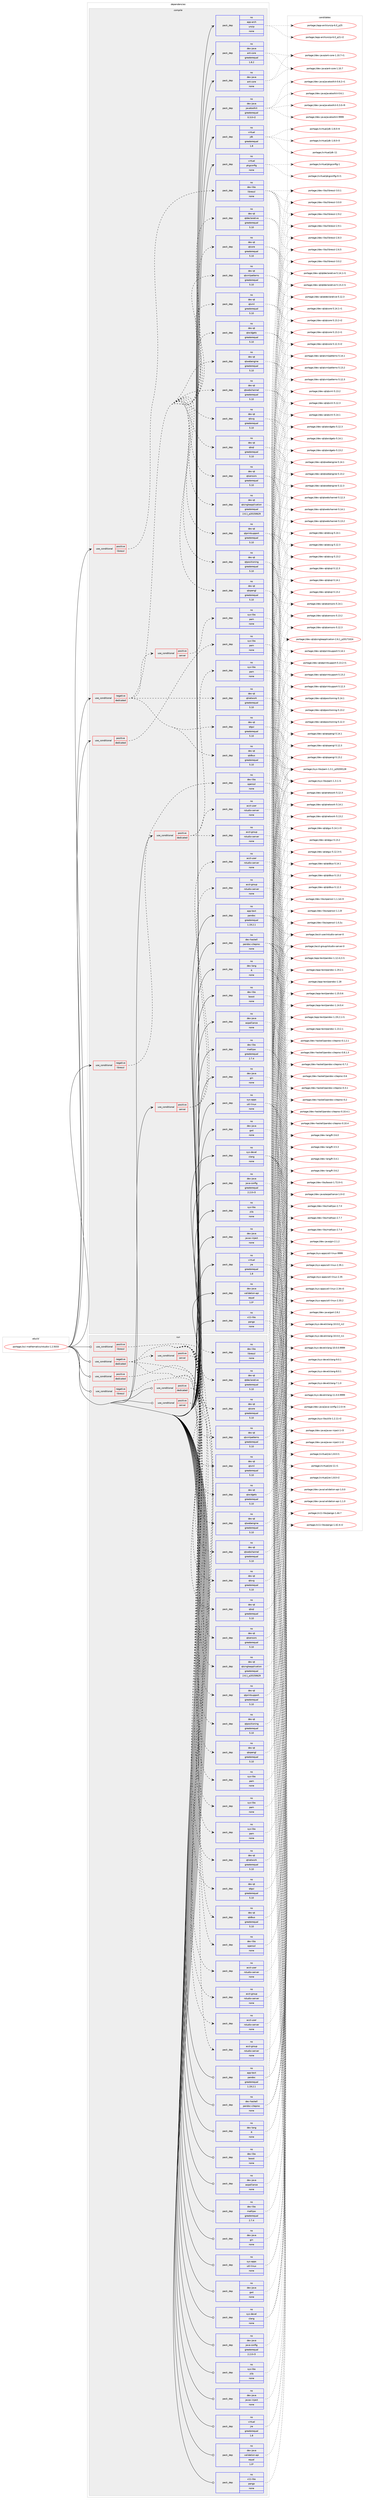 digraph prolog {

# *************
# Graph options
# *************

newrank=true;
concentrate=true;
compound=true;
graph [rankdir=LR,fontname=Helvetica,fontsize=10,ranksep=1.5];#, ranksep=2.5, nodesep=0.2];
edge  [arrowhead=vee];
node  [fontname=Helvetica,fontsize=10];

# **********
# The ebuild
# **********

subgraph cluster_leftcol {
color=gray;
rank=same;
label=<<i>ebuild</i>>;
id [label="portage://sci-mathematics/rstudio-1.2.5033", color=red, width=4, href="../sci-mathematics/rstudio-1.2.5033.svg"];
}

# ****************
# The dependencies
# ****************

subgraph cluster_midcol {
color=gray;
label=<<i>dependencies</i>>;
subgraph cluster_compile {
fillcolor="#eeeeee";
style=filled;
label=<<i>compile</i>>;
subgraph cond9443 {
dependency45905 [label=<<TABLE BORDER="0" CELLBORDER="1" CELLSPACING="0" CELLPADDING="4"><TR><TD ROWSPAN="3" CELLPADDING="10">use_conditional</TD></TR><TR><TD>negative</TD></TR><TR><TD>dedicated</TD></TR></TABLE>>, shape=none, color=red];
subgraph pack35456 {
dependency45906 [label=<<TABLE BORDER="0" CELLBORDER="1" CELLSPACING="0" CELLPADDING="4" WIDTH="220"><TR><TD ROWSPAN="6" CELLPADDING="30">pack_dep</TD></TR><TR><TD WIDTH="110">no</TD></TR><TR><TD>dev-qt</TD></TR><TR><TD>qtcore</TD></TR><TR><TD>greaterequal</TD></TR><TR><TD>5.10</TD></TR></TABLE>>, shape=none, color=blue];
}
dependency45905:e -> dependency45906:w [weight=20,style="dashed",arrowhead="vee"];
subgraph pack35457 {
dependency45907 [label=<<TABLE BORDER="0" CELLBORDER="1" CELLSPACING="0" CELLPADDING="4" WIDTH="220"><TR><TD ROWSPAN="6" CELLPADDING="30">pack_dep</TD></TR><TR><TD WIDTH="110">no</TD></TR><TR><TD>dev-qt</TD></TR><TR><TD>qtdeclarative</TD></TR><TR><TD>greaterequal</TD></TR><TR><TD>5.10</TD></TR></TABLE>>, shape=none, color=blue];
}
dependency45905:e -> dependency45907:w [weight=20,style="dashed",arrowhead="vee"];
subgraph pack35458 {
dependency45908 [label=<<TABLE BORDER="0" CELLBORDER="1" CELLSPACING="0" CELLPADDING="4" WIDTH="220"><TR><TD ROWSPAN="6" CELLPADDING="30">pack_dep</TD></TR><TR><TD WIDTH="110">no</TD></TR><TR><TD>dev-qt</TD></TR><TR><TD>qtdbus</TD></TR><TR><TD>greaterequal</TD></TR><TR><TD>5.10</TD></TR></TABLE>>, shape=none, color=blue];
}
dependency45905:e -> dependency45908:w [weight=20,style="dashed",arrowhead="vee"];
subgraph pack35459 {
dependency45909 [label=<<TABLE BORDER="0" CELLBORDER="1" CELLSPACING="0" CELLPADDING="4" WIDTH="220"><TR><TD ROWSPAN="6" CELLPADDING="30">pack_dep</TD></TR><TR><TD WIDTH="110">no</TD></TR><TR><TD>dev-qt</TD></TR><TR><TD>qtgui</TD></TR><TR><TD>greaterequal</TD></TR><TR><TD>5.10</TD></TR></TABLE>>, shape=none, color=blue];
}
dependency45905:e -> dependency45909:w [weight=20,style="dashed",arrowhead="vee"];
subgraph pack35460 {
dependency45910 [label=<<TABLE BORDER="0" CELLBORDER="1" CELLSPACING="0" CELLPADDING="4" WIDTH="220"><TR><TD ROWSPAN="6" CELLPADDING="30">pack_dep</TD></TR><TR><TD WIDTH="110">no</TD></TR><TR><TD>dev-qt</TD></TR><TR><TD>qtnetwork</TD></TR><TR><TD>greaterequal</TD></TR><TR><TD>5.10</TD></TR></TABLE>>, shape=none, color=blue];
}
dependency45905:e -> dependency45910:w [weight=20,style="dashed",arrowhead="vee"];
subgraph pack35461 {
dependency45911 [label=<<TABLE BORDER="0" CELLBORDER="1" CELLSPACING="0" CELLPADDING="4" WIDTH="220"><TR><TD ROWSPAN="6" CELLPADDING="30">pack_dep</TD></TR><TR><TD WIDTH="110">no</TD></TR><TR><TD>dev-qt</TD></TR><TR><TD>qtopengl</TD></TR><TR><TD>greaterequal</TD></TR><TR><TD>5.10</TD></TR></TABLE>>, shape=none, color=blue];
}
dependency45905:e -> dependency45911:w [weight=20,style="dashed",arrowhead="vee"];
subgraph pack35462 {
dependency45912 [label=<<TABLE BORDER="0" CELLBORDER="1" CELLSPACING="0" CELLPADDING="4" WIDTH="220"><TR><TD ROWSPAN="6" CELLPADDING="30">pack_dep</TD></TR><TR><TD WIDTH="110">no</TD></TR><TR><TD>dev-qt</TD></TR><TR><TD>qtpositioning</TD></TR><TR><TD>greaterequal</TD></TR><TR><TD>5.10</TD></TR></TABLE>>, shape=none, color=blue];
}
dependency45905:e -> dependency45912:w [weight=20,style="dashed",arrowhead="vee"];
subgraph pack35463 {
dependency45913 [label=<<TABLE BORDER="0" CELLBORDER="1" CELLSPACING="0" CELLPADDING="4" WIDTH="220"><TR><TD ROWSPAN="6" CELLPADDING="30">pack_dep</TD></TR><TR><TD WIDTH="110">no</TD></TR><TR><TD>dev-qt</TD></TR><TR><TD>qtprintsupport</TD></TR><TR><TD>greaterequal</TD></TR><TR><TD>5.10</TD></TR></TABLE>>, shape=none, color=blue];
}
dependency45905:e -> dependency45913:w [weight=20,style="dashed",arrowhead="vee"];
subgraph pack35464 {
dependency45914 [label=<<TABLE BORDER="0" CELLBORDER="1" CELLSPACING="0" CELLPADDING="4" WIDTH="220"><TR><TD ROWSPAN="6" CELLPADDING="30">pack_dep</TD></TR><TR><TD WIDTH="110">no</TD></TR><TR><TD>dev-qt</TD></TR><TR><TD>qtsingleapplication</TD></TR><TR><TD>greaterequal</TD></TR><TR><TD>2.6.1_p20150629</TD></TR></TABLE>>, shape=none, color=blue];
}
dependency45905:e -> dependency45914:w [weight=20,style="dashed",arrowhead="vee"];
subgraph pack35465 {
dependency45915 [label=<<TABLE BORDER="0" CELLBORDER="1" CELLSPACING="0" CELLPADDING="4" WIDTH="220"><TR><TD ROWSPAN="6" CELLPADDING="30">pack_dep</TD></TR><TR><TD WIDTH="110">no</TD></TR><TR><TD>dev-qt</TD></TR><TR><TD>qtsensors</TD></TR><TR><TD>greaterequal</TD></TR><TR><TD>5.10</TD></TR></TABLE>>, shape=none, color=blue];
}
dependency45905:e -> dependency45915:w [weight=20,style="dashed",arrowhead="vee"];
subgraph pack35466 {
dependency45916 [label=<<TABLE BORDER="0" CELLBORDER="1" CELLSPACING="0" CELLPADDING="4" WIDTH="220"><TR><TD ROWSPAN="6" CELLPADDING="30">pack_dep</TD></TR><TR><TD WIDTH="110">no</TD></TR><TR><TD>dev-qt</TD></TR><TR><TD>qtsql</TD></TR><TR><TD>greaterequal</TD></TR><TR><TD>5.10</TD></TR></TABLE>>, shape=none, color=blue];
}
dependency45905:e -> dependency45916:w [weight=20,style="dashed",arrowhead="vee"];
subgraph pack35467 {
dependency45917 [label=<<TABLE BORDER="0" CELLBORDER="1" CELLSPACING="0" CELLPADDING="4" WIDTH="220"><TR><TD ROWSPAN="6" CELLPADDING="30">pack_dep</TD></TR><TR><TD WIDTH="110">no</TD></TR><TR><TD>dev-qt</TD></TR><TR><TD>qtsvg</TD></TR><TR><TD>greaterequal</TD></TR><TR><TD>5.10</TD></TR></TABLE>>, shape=none, color=blue];
}
dependency45905:e -> dependency45917:w [weight=20,style="dashed",arrowhead="vee"];
subgraph pack35468 {
dependency45918 [label=<<TABLE BORDER="0" CELLBORDER="1" CELLSPACING="0" CELLPADDING="4" WIDTH="220"><TR><TD ROWSPAN="6" CELLPADDING="30">pack_dep</TD></TR><TR><TD WIDTH="110">no</TD></TR><TR><TD>dev-qt</TD></TR><TR><TD>qtwebchannel</TD></TR><TR><TD>greaterequal</TD></TR><TR><TD>5.10</TD></TR></TABLE>>, shape=none, color=blue];
}
dependency45905:e -> dependency45918:w [weight=20,style="dashed",arrowhead="vee"];
subgraph pack35469 {
dependency45919 [label=<<TABLE BORDER="0" CELLBORDER="1" CELLSPACING="0" CELLPADDING="4" WIDTH="220"><TR><TD ROWSPAN="6" CELLPADDING="30">pack_dep</TD></TR><TR><TD WIDTH="110">no</TD></TR><TR><TD>dev-qt</TD></TR><TR><TD>qtwebengine</TD></TR><TR><TD>greaterequal</TD></TR><TR><TD>5.10</TD></TR></TABLE>>, shape=none, color=blue];
}
dependency45905:e -> dependency45919:w [weight=20,style="dashed",arrowhead="vee"];
subgraph pack35470 {
dependency45920 [label=<<TABLE BORDER="0" CELLBORDER="1" CELLSPACING="0" CELLPADDING="4" WIDTH="220"><TR><TD ROWSPAN="6" CELLPADDING="30">pack_dep</TD></TR><TR><TD WIDTH="110">no</TD></TR><TR><TD>dev-qt</TD></TR><TR><TD>qtwidgets</TD></TR><TR><TD>greaterequal</TD></TR><TR><TD>5.10</TD></TR></TABLE>>, shape=none, color=blue];
}
dependency45905:e -> dependency45920:w [weight=20,style="dashed",arrowhead="vee"];
subgraph pack35471 {
dependency45921 [label=<<TABLE BORDER="0" CELLBORDER="1" CELLSPACING="0" CELLPADDING="4" WIDTH="220"><TR><TD ROWSPAN="6" CELLPADDING="30">pack_dep</TD></TR><TR><TD WIDTH="110">no</TD></TR><TR><TD>dev-qt</TD></TR><TR><TD>qtxml</TD></TR><TR><TD>greaterequal</TD></TR><TR><TD>5.10</TD></TR></TABLE>>, shape=none, color=blue];
}
dependency45905:e -> dependency45921:w [weight=20,style="dashed",arrowhead="vee"];
subgraph pack35472 {
dependency45922 [label=<<TABLE BORDER="0" CELLBORDER="1" CELLSPACING="0" CELLPADDING="4" WIDTH="220"><TR><TD ROWSPAN="6" CELLPADDING="30">pack_dep</TD></TR><TR><TD WIDTH="110">no</TD></TR><TR><TD>dev-qt</TD></TR><TR><TD>qtxmlpatterns</TD></TR><TR><TD>greaterequal</TD></TR><TR><TD>5.10</TD></TR></TABLE>>, shape=none, color=blue];
}
dependency45905:e -> dependency45922:w [weight=20,style="dashed",arrowhead="vee"];
subgraph cond9444 {
dependency45923 [label=<<TABLE BORDER="0" CELLBORDER="1" CELLSPACING="0" CELLPADDING="4"><TR><TD ROWSPAN="3" CELLPADDING="10">use_conditional</TD></TR><TR><TD>positive</TD></TR><TR><TD>server</TD></TR></TABLE>>, shape=none, color=red];
subgraph pack35473 {
dependency45924 [label=<<TABLE BORDER="0" CELLBORDER="1" CELLSPACING="0" CELLPADDING="4" WIDTH="220"><TR><TD ROWSPAN="6" CELLPADDING="30">pack_dep</TD></TR><TR><TD WIDTH="110">no</TD></TR><TR><TD>sys-libs</TD></TR><TR><TD>pam</TD></TR><TR><TD>none</TD></TR><TR><TD></TD></TR></TABLE>>, shape=none, color=blue];
}
dependency45923:e -> dependency45924:w [weight=20,style="dashed",arrowhead="vee"];
}
dependency45905:e -> dependency45923:w [weight=20,style="dashed",arrowhead="vee"];
}
id:e -> dependency45905:w [weight=20,style="solid",arrowhead="vee"];
subgraph cond9445 {
dependency45925 [label=<<TABLE BORDER="0" CELLBORDER="1" CELLSPACING="0" CELLPADDING="4"><TR><TD ROWSPAN="3" CELLPADDING="10">use_conditional</TD></TR><TR><TD>negative</TD></TR><TR><TD>libressl</TD></TR></TABLE>>, shape=none, color=red];
subgraph pack35474 {
dependency45926 [label=<<TABLE BORDER="0" CELLBORDER="1" CELLSPACING="0" CELLPADDING="4" WIDTH="220"><TR><TD ROWSPAN="6" CELLPADDING="30">pack_dep</TD></TR><TR><TD WIDTH="110">no</TD></TR><TR><TD>dev-libs</TD></TR><TR><TD>openssl</TD></TR><TR><TD>none</TD></TR><TR><TD></TD></TR></TABLE>>, shape=none, color=blue];
}
dependency45925:e -> dependency45926:w [weight=20,style="dashed",arrowhead="vee"];
}
id:e -> dependency45925:w [weight=20,style="solid",arrowhead="vee"];
subgraph cond9446 {
dependency45927 [label=<<TABLE BORDER="0" CELLBORDER="1" CELLSPACING="0" CELLPADDING="4"><TR><TD ROWSPAN="3" CELLPADDING="10">use_conditional</TD></TR><TR><TD>positive</TD></TR><TR><TD>dedicated</TD></TR></TABLE>>, shape=none, color=red];
subgraph pack35475 {
dependency45928 [label=<<TABLE BORDER="0" CELLBORDER="1" CELLSPACING="0" CELLPADDING="4" WIDTH="220"><TR><TD ROWSPAN="6" CELLPADDING="30">pack_dep</TD></TR><TR><TD WIDTH="110">no</TD></TR><TR><TD>sys-libs</TD></TR><TR><TD>pam</TD></TR><TR><TD>none</TD></TR><TR><TD></TD></TR></TABLE>>, shape=none, color=blue];
}
dependency45927:e -> dependency45928:w [weight=20,style="dashed",arrowhead="vee"];
}
id:e -> dependency45927:w [weight=20,style="solid",arrowhead="vee"];
subgraph cond9447 {
dependency45929 [label=<<TABLE BORDER="0" CELLBORDER="1" CELLSPACING="0" CELLPADDING="4"><TR><TD ROWSPAN="3" CELLPADDING="10">use_conditional</TD></TR><TR><TD>positive</TD></TR><TR><TD>dedicated</TD></TR></TABLE>>, shape=none, color=red];
subgraph pack35476 {
dependency45930 [label=<<TABLE BORDER="0" CELLBORDER="1" CELLSPACING="0" CELLPADDING="4" WIDTH="220"><TR><TD ROWSPAN="6" CELLPADDING="30">pack_dep</TD></TR><TR><TD WIDTH="110">no</TD></TR><TR><TD>sys-libs</TD></TR><TR><TD>pam</TD></TR><TR><TD>none</TD></TR><TR><TD></TD></TR></TABLE>>, shape=none, color=blue];
}
dependency45929:e -> dependency45930:w [weight=20,style="dashed",arrowhead="vee"];
subgraph pack35477 {
dependency45931 [label=<<TABLE BORDER="0" CELLBORDER="1" CELLSPACING="0" CELLPADDING="4" WIDTH="220"><TR><TD ROWSPAN="6" CELLPADDING="30">pack_dep</TD></TR><TR><TD WIDTH="110">no</TD></TR><TR><TD>acct-user</TD></TR><TR><TD>rstudio-server</TD></TR><TR><TD>none</TD></TR><TR><TD></TD></TR></TABLE>>, shape=none, color=blue];
}
dependency45929:e -> dependency45931:w [weight=20,style="dashed",arrowhead="vee"];
subgraph pack35478 {
dependency45932 [label=<<TABLE BORDER="0" CELLBORDER="1" CELLSPACING="0" CELLPADDING="4" WIDTH="220"><TR><TD ROWSPAN="6" CELLPADDING="30">pack_dep</TD></TR><TR><TD WIDTH="110">no</TD></TR><TR><TD>acct-group</TD></TR><TR><TD>rstudio-server</TD></TR><TR><TD>none</TD></TR><TR><TD></TD></TR></TABLE>>, shape=none, color=blue];
}
dependency45929:e -> dependency45932:w [weight=20,style="dashed",arrowhead="vee"];
}
id:e -> dependency45929:w [weight=20,style="solid",arrowhead="vee"];
subgraph cond9448 {
dependency45933 [label=<<TABLE BORDER="0" CELLBORDER="1" CELLSPACING="0" CELLPADDING="4"><TR><TD ROWSPAN="3" CELLPADDING="10">use_conditional</TD></TR><TR><TD>positive</TD></TR><TR><TD>libressl</TD></TR></TABLE>>, shape=none, color=red];
subgraph pack35479 {
dependency45934 [label=<<TABLE BORDER="0" CELLBORDER="1" CELLSPACING="0" CELLPADDING="4" WIDTH="220"><TR><TD ROWSPAN="6" CELLPADDING="30">pack_dep</TD></TR><TR><TD WIDTH="110">no</TD></TR><TR><TD>dev-libs</TD></TR><TR><TD>libressl</TD></TR><TR><TD>none</TD></TR><TR><TD></TD></TR></TABLE>>, shape=none, color=blue];
}
dependency45933:e -> dependency45934:w [weight=20,style="dashed",arrowhead="vee"];
}
id:e -> dependency45933:w [weight=20,style="solid",arrowhead="vee"];
subgraph cond9449 {
dependency45935 [label=<<TABLE BORDER="0" CELLBORDER="1" CELLSPACING="0" CELLPADDING="4"><TR><TD ROWSPAN="3" CELLPADDING="10">use_conditional</TD></TR><TR><TD>positive</TD></TR><TR><TD>server</TD></TR></TABLE>>, shape=none, color=red];
subgraph pack35480 {
dependency45936 [label=<<TABLE BORDER="0" CELLBORDER="1" CELLSPACING="0" CELLPADDING="4" WIDTH="220"><TR><TD ROWSPAN="6" CELLPADDING="30">pack_dep</TD></TR><TR><TD WIDTH="110">no</TD></TR><TR><TD>acct-user</TD></TR><TR><TD>rstudio-server</TD></TR><TR><TD>none</TD></TR><TR><TD></TD></TR></TABLE>>, shape=none, color=blue];
}
dependency45935:e -> dependency45936:w [weight=20,style="dashed",arrowhead="vee"];
subgraph pack35481 {
dependency45937 [label=<<TABLE BORDER="0" CELLBORDER="1" CELLSPACING="0" CELLPADDING="4" WIDTH="220"><TR><TD ROWSPAN="6" CELLPADDING="30">pack_dep</TD></TR><TR><TD WIDTH="110">no</TD></TR><TR><TD>acct-group</TD></TR><TR><TD>rstudio-server</TD></TR><TR><TD>none</TD></TR><TR><TD></TD></TR></TABLE>>, shape=none, color=blue];
}
dependency45935:e -> dependency45937:w [weight=20,style="dashed",arrowhead="vee"];
}
id:e -> dependency45935:w [weight=20,style="solid",arrowhead="vee"];
subgraph pack35482 {
dependency45938 [label=<<TABLE BORDER="0" CELLBORDER="1" CELLSPACING="0" CELLPADDING="4" WIDTH="220"><TR><TD ROWSPAN="6" CELLPADDING="30">pack_dep</TD></TR><TR><TD WIDTH="110">no</TD></TR><TR><TD>app-arch</TD></TR><TR><TD>unzip</TD></TR><TR><TD>none</TD></TR><TR><TD></TD></TR></TABLE>>, shape=none, color=blue];
}
id:e -> dependency45938:w [weight=20,style="solid",arrowhead="vee"];
subgraph pack35483 {
dependency45939 [label=<<TABLE BORDER="0" CELLBORDER="1" CELLSPACING="0" CELLPADDING="4" WIDTH="220"><TR><TD ROWSPAN="6" CELLPADDING="30">pack_dep</TD></TR><TR><TD WIDTH="110">no</TD></TR><TR><TD>app-text</TD></TR><TR><TD>pandoc</TD></TR><TR><TD>greaterequal</TD></TR><TR><TD>1.19.2.1</TD></TR></TABLE>>, shape=none, color=blue];
}
id:e -> dependency45939:w [weight=20,style="solid",arrowhead="vee"];
subgraph pack35484 {
dependency45940 [label=<<TABLE BORDER="0" CELLBORDER="1" CELLSPACING="0" CELLPADDING="4" WIDTH="220"><TR><TD ROWSPAN="6" CELLPADDING="30">pack_dep</TD></TR><TR><TD WIDTH="110">no</TD></TR><TR><TD>dev-haskell</TD></TR><TR><TD>pandoc-citeproc</TD></TR><TR><TD>none</TD></TR><TR><TD></TD></TR></TABLE>>, shape=none, color=blue];
}
id:e -> dependency45940:w [weight=20,style="solid",arrowhead="vee"];
subgraph pack35485 {
dependency45941 [label=<<TABLE BORDER="0" CELLBORDER="1" CELLSPACING="0" CELLPADDING="4" WIDTH="220"><TR><TD ROWSPAN="6" CELLPADDING="30">pack_dep</TD></TR><TR><TD WIDTH="110">no</TD></TR><TR><TD>dev-java</TD></TR><TR><TD>ant-core</TD></TR><TR><TD>greaterequal</TD></TR><TR><TD>1.8.2</TD></TR></TABLE>>, shape=none, color=blue];
}
id:e -> dependency45941:w [weight=20,style="solid",arrowhead="vee"];
subgraph pack35486 {
dependency45942 [label=<<TABLE BORDER="0" CELLBORDER="1" CELLSPACING="0" CELLPADDING="4" WIDTH="220"><TR><TD ROWSPAN="6" CELLPADDING="30">pack_dep</TD></TR><TR><TD WIDTH="110">no</TD></TR><TR><TD>dev-java</TD></TR><TR><TD>ant-core</TD></TR><TR><TD>none</TD></TR><TR><TD></TD></TR></TABLE>>, shape=none, color=blue];
}
id:e -> dependency45942:w [weight=20,style="solid",arrowhead="vee"];
subgraph pack35487 {
dependency45943 [label=<<TABLE BORDER="0" CELLBORDER="1" CELLSPACING="0" CELLPADDING="4" WIDTH="220"><TR><TD ROWSPAN="6" CELLPADDING="30">pack_dep</TD></TR><TR><TD WIDTH="110">no</TD></TR><TR><TD>dev-java</TD></TR><TR><TD>aopalliance</TD></TR><TR><TD>none</TD></TR><TR><TD></TD></TR></TABLE>>, shape=none, color=blue];
}
id:e -> dependency45943:w [weight=20,style="solid",arrowhead="vee"];
subgraph pack35488 {
dependency45944 [label=<<TABLE BORDER="0" CELLBORDER="1" CELLSPACING="0" CELLPADDING="4" WIDTH="220"><TR><TD ROWSPAN="6" CELLPADDING="30">pack_dep</TD></TR><TR><TD WIDTH="110">no</TD></TR><TR><TD>dev-java</TD></TR><TR><TD>gin</TD></TR><TR><TD>none</TD></TR><TR><TD></TD></TR></TABLE>>, shape=none, color=blue];
}
id:e -> dependency45944:w [weight=20,style="solid",arrowhead="vee"];
subgraph pack35489 {
dependency45945 [label=<<TABLE BORDER="0" CELLBORDER="1" CELLSPACING="0" CELLPADDING="4" WIDTH="220"><TR><TD ROWSPAN="6" CELLPADDING="30">pack_dep</TD></TR><TR><TD WIDTH="110">no</TD></TR><TR><TD>dev-java</TD></TR><TR><TD>gwt</TD></TR><TR><TD>none</TD></TR><TR><TD></TD></TR></TABLE>>, shape=none, color=blue];
}
id:e -> dependency45945:w [weight=20,style="solid",arrowhead="vee"];
subgraph pack35490 {
dependency45946 [label=<<TABLE BORDER="0" CELLBORDER="1" CELLSPACING="0" CELLPADDING="4" WIDTH="220"><TR><TD ROWSPAN="6" CELLPADDING="30">pack_dep</TD></TR><TR><TD WIDTH="110">no</TD></TR><TR><TD>dev-java</TD></TR><TR><TD>java-config</TD></TR><TR><TD>greaterequal</TD></TR><TR><TD>2.2.0-r3</TD></TR></TABLE>>, shape=none, color=blue];
}
id:e -> dependency45946:w [weight=20,style="solid",arrowhead="vee"];
subgraph pack35491 {
dependency45947 [label=<<TABLE BORDER="0" CELLBORDER="1" CELLSPACING="0" CELLPADDING="4" WIDTH="220"><TR><TD ROWSPAN="6" CELLPADDING="30">pack_dep</TD></TR><TR><TD WIDTH="110">no</TD></TR><TR><TD>dev-java</TD></TR><TR><TD>javatoolkit</TD></TR><TR><TD>greaterequal</TD></TR><TR><TD>0.3.0-r2</TD></TR></TABLE>>, shape=none, color=blue];
}
id:e -> dependency45947:w [weight=20,style="solid",arrowhead="vee"];
subgraph pack35492 {
dependency45948 [label=<<TABLE BORDER="0" CELLBORDER="1" CELLSPACING="0" CELLPADDING="4" WIDTH="220"><TR><TD ROWSPAN="6" CELLPADDING="30">pack_dep</TD></TR><TR><TD WIDTH="110">no</TD></TR><TR><TD>dev-java</TD></TR><TR><TD>javax-inject</TD></TR><TR><TD>none</TD></TR><TR><TD></TD></TR></TABLE>>, shape=none, color=blue];
}
id:e -> dependency45948:w [weight=20,style="solid",arrowhead="vee"];
subgraph pack35493 {
dependency45949 [label=<<TABLE BORDER="0" CELLBORDER="1" CELLSPACING="0" CELLPADDING="4" WIDTH="220"><TR><TD ROWSPAN="6" CELLPADDING="30">pack_dep</TD></TR><TR><TD WIDTH="110">no</TD></TR><TR><TD>dev-java</TD></TR><TR><TD>validation-api</TD></TR><TR><TD>equal</TD></TR><TR><TD>1.0*</TD></TR></TABLE>>, shape=none, color=blue];
}
id:e -> dependency45949:w [weight=20,style="solid",arrowhead="vee"];
subgraph pack35494 {
dependency45950 [label=<<TABLE BORDER="0" CELLBORDER="1" CELLSPACING="0" CELLPADDING="4" WIDTH="220"><TR><TD ROWSPAN="6" CELLPADDING="30">pack_dep</TD></TR><TR><TD WIDTH="110">no</TD></TR><TR><TD>dev-lang</TD></TR><TR><TD>R</TD></TR><TR><TD>none</TD></TR><TR><TD></TD></TR></TABLE>>, shape=none, color=blue];
}
id:e -> dependency45950:w [weight=20,style="solid",arrowhead="vee"];
subgraph pack35495 {
dependency45951 [label=<<TABLE BORDER="0" CELLBORDER="1" CELLSPACING="0" CELLPADDING="4" WIDTH="220"><TR><TD ROWSPAN="6" CELLPADDING="30">pack_dep</TD></TR><TR><TD WIDTH="110">no</TD></TR><TR><TD>dev-libs</TD></TR><TR><TD>boost</TD></TR><TR><TD>none</TD></TR><TR><TD></TD></TR></TABLE>>, shape=none, color=blue];
}
id:e -> dependency45951:w [weight=20,style="solid",arrowhead="vee"];
subgraph pack35496 {
dependency45952 [label=<<TABLE BORDER="0" CELLBORDER="1" CELLSPACING="0" CELLPADDING="4" WIDTH="220"><TR><TD ROWSPAN="6" CELLPADDING="30">pack_dep</TD></TR><TR><TD WIDTH="110">no</TD></TR><TR><TD>dev-libs</TD></TR><TR><TD>mathjax</TD></TR><TR><TD>greaterequal</TD></TR><TR><TD>2.7.4</TD></TR></TABLE>>, shape=none, color=blue];
}
id:e -> dependency45952:w [weight=20,style="solid",arrowhead="vee"];
subgraph pack35497 {
dependency45953 [label=<<TABLE BORDER="0" CELLBORDER="1" CELLSPACING="0" CELLPADDING="4" WIDTH="220"><TR><TD ROWSPAN="6" CELLPADDING="30">pack_dep</TD></TR><TR><TD WIDTH="110">no</TD></TR><TR><TD>sys-apps</TD></TR><TR><TD>util-linux</TD></TR><TR><TD>none</TD></TR><TR><TD></TD></TR></TABLE>>, shape=none, color=blue];
}
id:e -> dependency45953:w [weight=20,style="solid",arrowhead="vee"];
subgraph pack35498 {
dependency45954 [label=<<TABLE BORDER="0" CELLBORDER="1" CELLSPACING="0" CELLPADDING="4" WIDTH="220"><TR><TD ROWSPAN="6" CELLPADDING="30">pack_dep</TD></TR><TR><TD WIDTH="110">no</TD></TR><TR><TD>sys-devel</TD></TR><TR><TD>clang</TD></TR><TR><TD>none</TD></TR><TR><TD></TD></TR></TABLE>>, shape=none, color=blue];
}
id:e -> dependency45954:w [weight=20,style="solid",arrowhead="vee"];
subgraph pack35499 {
dependency45955 [label=<<TABLE BORDER="0" CELLBORDER="1" CELLSPACING="0" CELLPADDING="4" WIDTH="220"><TR><TD ROWSPAN="6" CELLPADDING="30">pack_dep</TD></TR><TR><TD WIDTH="110">no</TD></TR><TR><TD>sys-libs</TD></TR><TR><TD>zlib</TD></TR><TR><TD>none</TD></TR><TR><TD></TD></TR></TABLE>>, shape=none, color=blue];
}
id:e -> dependency45955:w [weight=20,style="solid",arrowhead="vee"];
subgraph pack35500 {
dependency45956 [label=<<TABLE BORDER="0" CELLBORDER="1" CELLSPACING="0" CELLPADDING="4" WIDTH="220"><TR><TD ROWSPAN="6" CELLPADDING="30">pack_dep</TD></TR><TR><TD WIDTH="110">no</TD></TR><TR><TD>virtual</TD></TR><TR><TD>jdk</TD></TR><TR><TD>greaterequal</TD></TR><TR><TD>1.8</TD></TR></TABLE>>, shape=none, color=blue];
}
id:e -> dependency45956:w [weight=20,style="solid",arrowhead="vee"];
subgraph pack35501 {
dependency45957 [label=<<TABLE BORDER="0" CELLBORDER="1" CELLSPACING="0" CELLPADDING="4" WIDTH="220"><TR><TD ROWSPAN="6" CELLPADDING="30">pack_dep</TD></TR><TR><TD WIDTH="110">no</TD></TR><TR><TD>virtual</TD></TR><TR><TD>jre</TD></TR><TR><TD>greaterequal</TD></TR><TR><TD>1.8</TD></TR></TABLE>>, shape=none, color=blue];
}
id:e -> dependency45957:w [weight=20,style="solid",arrowhead="vee"];
subgraph pack35502 {
dependency45958 [label=<<TABLE BORDER="0" CELLBORDER="1" CELLSPACING="0" CELLPADDING="4" WIDTH="220"><TR><TD ROWSPAN="6" CELLPADDING="30">pack_dep</TD></TR><TR><TD WIDTH="110">no</TD></TR><TR><TD>virtual</TD></TR><TR><TD>pkgconfig</TD></TR><TR><TD>none</TD></TR><TR><TD></TD></TR></TABLE>>, shape=none, color=blue];
}
id:e -> dependency45958:w [weight=20,style="solid",arrowhead="vee"];
subgraph pack35503 {
dependency45959 [label=<<TABLE BORDER="0" CELLBORDER="1" CELLSPACING="0" CELLPADDING="4" WIDTH="220"><TR><TD ROWSPAN="6" CELLPADDING="30">pack_dep</TD></TR><TR><TD WIDTH="110">no</TD></TR><TR><TD>x11-libs</TD></TR><TR><TD>pango</TD></TR><TR><TD>none</TD></TR><TR><TD></TD></TR></TABLE>>, shape=none, color=blue];
}
id:e -> dependency45959:w [weight=20,style="solid",arrowhead="vee"];
}
subgraph cluster_compileandrun {
fillcolor="#eeeeee";
style=filled;
label=<<i>compile and run</i>>;
}
subgraph cluster_run {
fillcolor="#eeeeee";
style=filled;
label=<<i>run</i>>;
subgraph cond9450 {
dependency45960 [label=<<TABLE BORDER="0" CELLBORDER="1" CELLSPACING="0" CELLPADDING="4"><TR><TD ROWSPAN="3" CELLPADDING="10">use_conditional</TD></TR><TR><TD>negative</TD></TR><TR><TD>dedicated</TD></TR></TABLE>>, shape=none, color=red];
subgraph pack35504 {
dependency45961 [label=<<TABLE BORDER="0" CELLBORDER="1" CELLSPACING="0" CELLPADDING="4" WIDTH="220"><TR><TD ROWSPAN="6" CELLPADDING="30">pack_dep</TD></TR><TR><TD WIDTH="110">no</TD></TR><TR><TD>dev-qt</TD></TR><TR><TD>qtcore</TD></TR><TR><TD>greaterequal</TD></TR><TR><TD>5.10</TD></TR></TABLE>>, shape=none, color=blue];
}
dependency45960:e -> dependency45961:w [weight=20,style="dashed",arrowhead="vee"];
subgraph pack35505 {
dependency45962 [label=<<TABLE BORDER="0" CELLBORDER="1" CELLSPACING="0" CELLPADDING="4" WIDTH="220"><TR><TD ROWSPAN="6" CELLPADDING="30">pack_dep</TD></TR><TR><TD WIDTH="110">no</TD></TR><TR><TD>dev-qt</TD></TR><TR><TD>qtdeclarative</TD></TR><TR><TD>greaterequal</TD></TR><TR><TD>5.10</TD></TR></TABLE>>, shape=none, color=blue];
}
dependency45960:e -> dependency45962:w [weight=20,style="dashed",arrowhead="vee"];
subgraph pack35506 {
dependency45963 [label=<<TABLE BORDER="0" CELLBORDER="1" CELLSPACING="0" CELLPADDING="4" WIDTH="220"><TR><TD ROWSPAN="6" CELLPADDING="30">pack_dep</TD></TR><TR><TD WIDTH="110">no</TD></TR><TR><TD>dev-qt</TD></TR><TR><TD>qtdbus</TD></TR><TR><TD>greaterequal</TD></TR><TR><TD>5.10</TD></TR></TABLE>>, shape=none, color=blue];
}
dependency45960:e -> dependency45963:w [weight=20,style="dashed",arrowhead="vee"];
subgraph pack35507 {
dependency45964 [label=<<TABLE BORDER="0" CELLBORDER="1" CELLSPACING="0" CELLPADDING="4" WIDTH="220"><TR><TD ROWSPAN="6" CELLPADDING="30">pack_dep</TD></TR><TR><TD WIDTH="110">no</TD></TR><TR><TD>dev-qt</TD></TR><TR><TD>qtgui</TD></TR><TR><TD>greaterequal</TD></TR><TR><TD>5.10</TD></TR></TABLE>>, shape=none, color=blue];
}
dependency45960:e -> dependency45964:w [weight=20,style="dashed",arrowhead="vee"];
subgraph pack35508 {
dependency45965 [label=<<TABLE BORDER="0" CELLBORDER="1" CELLSPACING="0" CELLPADDING="4" WIDTH="220"><TR><TD ROWSPAN="6" CELLPADDING="30">pack_dep</TD></TR><TR><TD WIDTH="110">no</TD></TR><TR><TD>dev-qt</TD></TR><TR><TD>qtnetwork</TD></TR><TR><TD>greaterequal</TD></TR><TR><TD>5.10</TD></TR></TABLE>>, shape=none, color=blue];
}
dependency45960:e -> dependency45965:w [weight=20,style="dashed",arrowhead="vee"];
subgraph pack35509 {
dependency45966 [label=<<TABLE BORDER="0" CELLBORDER="1" CELLSPACING="0" CELLPADDING="4" WIDTH="220"><TR><TD ROWSPAN="6" CELLPADDING="30">pack_dep</TD></TR><TR><TD WIDTH="110">no</TD></TR><TR><TD>dev-qt</TD></TR><TR><TD>qtopengl</TD></TR><TR><TD>greaterequal</TD></TR><TR><TD>5.10</TD></TR></TABLE>>, shape=none, color=blue];
}
dependency45960:e -> dependency45966:w [weight=20,style="dashed",arrowhead="vee"];
subgraph pack35510 {
dependency45967 [label=<<TABLE BORDER="0" CELLBORDER="1" CELLSPACING="0" CELLPADDING="4" WIDTH="220"><TR><TD ROWSPAN="6" CELLPADDING="30">pack_dep</TD></TR><TR><TD WIDTH="110">no</TD></TR><TR><TD>dev-qt</TD></TR><TR><TD>qtpositioning</TD></TR><TR><TD>greaterequal</TD></TR><TR><TD>5.10</TD></TR></TABLE>>, shape=none, color=blue];
}
dependency45960:e -> dependency45967:w [weight=20,style="dashed",arrowhead="vee"];
subgraph pack35511 {
dependency45968 [label=<<TABLE BORDER="0" CELLBORDER="1" CELLSPACING="0" CELLPADDING="4" WIDTH="220"><TR><TD ROWSPAN="6" CELLPADDING="30">pack_dep</TD></TR><TR><TD WIDTH="110">no</TD></TR><TR><TD>dev-qt</TD></TR><TR><TD>qtprintsupport</TD></TR><TR><TD>greaterequal</TD></TR><TR><TD>5.10</TD></TR></TABLE>>, shape=none, color=blue];
}
dependency45960:e -> dependency45968:w [weight=20,style="dashed",arrowhead="vee"];
subgraph pack35512 {
dependency45969 [label=<<TABLE BORDER="0" CELLBORDER="1" CELLSPACING="0" CELLPADDING="4" WIDTH="220"><TR><TD ROWSPAN="6" CELLPADDING="30">pack_dep</TD></TR><TR><TD WIDTH="110">no</TD></TR><TR><TD>dev-qt</TD></TR><TR><TD>qtsingleapplication</TD></TR><TR><TD>greaterequal</TD></TR><TR><TD>2.6.1_p20150629</TD></TR></TABLE>>, shape=none, color=blue];
}
dependency45960:e -> dependency45969:w [weight=20,style="dashed",arrowhead="vee"];
subgraph pack35513 {
dependency45970 [label=<<TABLE BORDER="0" CELLBORDER="1" CELLSPACING="0" CELLPADDING="4" WIDTH="220"><TR><TD ROWSPAN="6" CELLPADDING="30">pack_dep</TD></TR><TR><TD WIDTH="110">no</TD></TR><TR><TD>dev-qt</TD></TR><TR><TD>qtsensors</TD></TR><TR><TD>greaterequal</TD></TR><TR><TD>5.10</TD></TR></TABLE>>, shape=none, color=blue];
}
dependency45960:e -> dependency45970:w [weight=20,style="dashed",arrowhead="vee"];
subgraph pack35514 {
dependency45971 [label=<<TABLE BORDER="0" CELLBORDER="1" CELLSPACING="0" CELLPADDING="4" WIDTH="220"><TR><TD ROWSPAN="6" CELLPADDING="30">pack_dep</TD></TR><TR><TD WIDTH="110">no</TD></TR><TR><TD>dev-qt</TD></TR><TR><TD>qtsql</TD></TR><TR><TD>greaterequal</TD></TR><TR><TD>5.10</TD></TR></TABLE>>, shape=none, color=blue];
}
dependency45960:e -> dependency45971:w [weight=20,style="dashed",arrowhead="vee"];
subgraph pack35515 {
dependency45972 [label=<<TABLE BORDER="0" CELLBORDER="1" CELLSPACING="0" CELLPADDING="4" WIDTH="220"><TR><TD ROWSPAN="6" CELLPADDING="30">pack_dep</TD></TR><TR><TD WIDTH="110">no</TD></TR><TR><TD>dev-qt</TD></TR><TR><TD>qtsvg</TD></TR><TR><TD>greaterequal</TD></TR><TR><TD>5.10</TD></TR></TABLE>>, shape=none, color=blue];
}
dependency45960:e -> dependency45972:w [weight=20,style="dashed",arrowhead="vee"];
subgraph pack35516 {
dependency45973 [label=<<TABLE BORDER="0" CELLBORDER="1" CELLSPACING="0" CELLPADDING="4" WIDTH="220"><TR><TD ROWSPAN="6" CELLPADDING="30">pack_dep</TD></TR><TR><TD WIDTH="110">no</TD></TR><TR><TD>dev-qt</TD></TR><TR><TD>qtwebchannel</TD></TR><TR><TD>greaterequal</TD></TR><TR><TD>5.10</TD></TR></TABLE>>, shape=none, color=blue];
}
dependency45960:e -> dependency45973:w [weight=20,style="dashed",arrowhead="vee"];
subgraph pack35517 {
dependency45974 [label=<<TABLE BORDER="0" CELLBORDER="1" CELLSPACING="0" CELLPADDING="4" WIDTH="220"><TR><TD ROWSPAN="6" CELLPADDING="30">pack_dep</TD></TR><TR><TD WIDTH="110">no</TD></TR><TR><TD>dev-qt</TD></TR><TR><TD>qtwebengine</TD></TR><TR><TD>greaterequal</TD></TR><TR><TD>5.10</TD></TR></TABLE>>, shape=none, color=blue];
}
dependency45960:e -> dependency45974:w [weight=20,style="dashed",arrowhead="vee"];
subgraph pack35518 {
dependency45975 [label=<<TABLE BORDER="0" CELLBORDER="1" CELLSPACING="0" CELLPADDING="4" WIDTH="220"><TR><TD ROWSPAN="6" CELLPADDING="30">pack_dep</TD></TR><TR><TD WIDTH="110">no</TD></TR><TR><TD>dev-qt</TD></TR><TR><TD>qtwidgets</TD></TR><TR><TD>greaterequal</TD></TR><TR><TD>5.10</TD></TR></TABLE>>, shape=none, color=blue];
}
dependency45960:e -> dependency45975:w [weight=20,style="dashed",arrowhead="vee"];
subgraph pack35519 {
dependency45976 [label=<<TABLE BORDER="0" CELLBORDER="1" CELLSPACING="0" CELLPADDING="4" WIDTH="220"><TR><TD ROWSPAN="6" CELLPADDING="30">pack_dep</TD></TR><TR><TD WIDTH="110">no</TD></TR><TR><TD>dev-qt</TD></TR><TR><TD>qtxml</TD></TR><TR><TD>greaterequal</TD></TR><TR><TD>5.10</TD></TR></TABLE>>, shape=none, color=blue];
}
dependency45960:e -> dependency45976:w [weight=20,style="dashed",arrowhead="vee"];
subgraph pack35520 {
dependency45977 [label=<<TABLE BORDER="0" CELLBORDER="1" CELLSPACING="0" CELLPADDING="4" WIDTH="220"><TR><TD ROWSPAN="6" CELLPADDING="30">pack_dep</TD></TR><TR><TD WIDTH="110">no</TD></TR><TR><TD>dev-qt</TD></TR><TR><TD>qtxmlpatterns</TD></TR><TR><TD>greaterequal</TD></TR><TR><TD>5.10</TD></TR></TABLE>>, shape=none, color=blue];
}
dependency45960:e -> dependency45977:w [weight=20,style="dashed",arrowhead="vee"];
subgraph cond9451 {
dependency45978 [label=<<TABLE BORDER="0" CELLBORDER="1" CELLSPACING="0" CELLPADDING="4"><TR><TD ROWSPAN="3" CELLPADDING="10">use_conditional</TD></TR><TR><TD>positive</TD></TR><TR><TD>server</TD></TR></TABLE>>, shape=none, color=red];
subgraph pack35521 {
dependency45979 [label=<<TABLE BORDER="0" CELLBORDER="1" CELLSPACING="0" CELLPADDING="4" WIDTH="220"><TR><TD ROWSPAN="6" CELLPADDING="30">pack_dep</TD></TR><TR><TD WIDTH="110">no</TD></TR><TR><TD>sys-libs</TD></TR><TR><TD>pam</TD></TR><TR><TD>none</TD></TR><TR><TD></TD></TR></TABLE>>, shape=none, color=blue];
}
dependency45978:e -> dependency45979:w [weight=20,style="dashed",arrowhead="vee"];
}
dependency45960:e -> dependency45978:w [weight=20,style="dashed",arrowhead="vee"];
}
id:e -> dependency45960:w [weight=20,style="solid",arrowhead="odot"];
subgraph cond9452 {
dependency45980 [label=<<TABLE BORDER="0" CELLBORDER="1" CELLSPACING="0" CELLPADDING="4"><TR><TD ROWSPAN="3" CELLPADDING="10">use_conditional</TD></TR><TR><TD>negative</TD></TR><TR><TD>libressl</TD></TR></TABLE>>, shape=none, color=red];
subgraph pack35522 {
dependency45981 [label=<<TABLE BORDER="0" CELLBORDER="1" CELLSPACING="0" CELLPADDING="4" WIDTH="220"><TR><TD ROWSPAN="6" CELLPADDING="30">pack_dep</TD></TR><TR><TD WIDTH="110">no</TD></TR><TR><TD>dev-libs</TD></TR><TR><TD>openssl</TD></TR><TR><TD>none</TD></TR><TR><TD></TD></TR></TABLE>>, shape=none, color=blue];
}
dependency45980:e -> dependency45981:w [weight=20,style="dashed",arrowhead="vee"];
}
id:e -> dependency45980:w [weight=20,style="solid",arrowhead="odot"];
subgraph cond9453 {
dependency45982 [label=<<TABLE BORDER="0" CELLBORDER="1" CELLSPACING="0" CELLPADDING="4"><TR><TD ROWSPAN="3" CELLPADDING="10">use_conditional</TD></TR><TR><TD>positive</TD></TR><TR><TD>dedicated</TD></TR></TABLE>>, shape=none, color=red];
subgraph pack35523 {
dependency45983 [label=<<TABLE BORDER="0" CELLBORDER="1" CELLSPACING="0" CELLPADDING="4" WIDTH="220"><TR><TD ROWSPAN="6" CELLPADDING="30">pack_dep</TD></TR><TR><TD WIDTH="110">no</TD></TR><TR><TD>sys-libs</TD></TR><TR><TD>pam</TD></TR><TR><TD>none</TD></TR><TR><TD></TD></TR></TABLE>>, shape=none, color=blue];
}
dependency45982:e -> dependency45983:w [weight=20,style="dashed",arrowhead="vee"];
}
id:e -> dependency45982:w [weight=20,style="solid",arrowhead="odot"];
subgraph cond9454 {
dependency45984 [label=<<TABLE BORDER="0" CELLBORDER="1" CELLSPACING="0" CELLPADDING="4"><TR><TD ROWSPAN="3" CELLPADDING="10">use_conditional</TD></TR><TR><TD>positive</TD></TR><TR><TD>dedicated</TD></TR></TABLE>>, shape=none, color=red];
subgraph pack35524 {
dependency45985 [label=<<TABLE BORDER="0" CELLBORDER="1" CELLSPACING="0" CELLPADDING="4" WIDTH="220"><TR><TD ROWSPAN="6" CELLPADDING="30">pack_dep</TD></TR><TR><TD WIDTH="110">no</TD></TR><TR><TD>sys-libs</TD></TR><TR><TD>pam</TD></TR><TR><TD>none</TD></TR><TR><TD></TD></TR></TABLE>>, shape=none, color=blue];
}
dependency45984:e -> dependency45985:w [weight=20,style="dashed",arrowhead="vee"];
subgraph pack35525 {
dependency45986 [label=<<TABLE BORDER="0" CELLBORDER="1" CELLSPACING="0" CELLPADDING="4" WIDTH="220"><TR><TD ROWSPAN="6" CELLPADDING="30">pack_dep</TD></TR><TR><TD WIDTH="110">no</TD></TR><TR><TD>acct-user</TD></TR><TR><TD>rstudio-server</TD></TR><TR><TD>none</TD></TR><TR><TD></TD></TR></TABLE>>, shape=none, color=blue];
}
dependency45984:e -> dependency45986:w [weight=20,style="dashed",arrowhead="vee"];
subgraph pack35526 {
dependency45987 [label=<<TABLE BORDER="0" CELLBORDER="1" CELLSPACING="0" CELLPADDING="4" WIDTH="220"><TR><TD ROWSPAN="6" CELLPADDING="30">pack_dep</TD></TR><TR><TD WIDTH="110">no</TD></TR><TR><TD>acct-group</TD></TR><TR><TD>rstudio-server</TD></TR><TR><TD>none</TD></TR><TR><TD></TD></TR></TABLE>>, shape=none, color=blue];
}
dependency45984:e -> dependency45987:w [weight=20,style="dashed",arrowhead="vee"];
}
id:e -> dependency45984:w [weight=20,style="solid",arrowhead="odot"];
subgraph cond9455 {
dependency45988 [label=<<TABLE BORDER="0" CELLBORDER="1" CELLSPACING="0" CELLPADDING="4"><TR><TD ROWSPAN="3" CELLPADDING="10">use_conditional</TD></TR><TR><TD>positive</TD></TR><TR><TD>libressl</TD></TR></TABLE>>, shape=none, color=red];
subgraph pack35527 {
dependency45989 [label=<<TABLE BORDER="0" CELLBORDER="1" CELLSPACING="0" CELLPADDING="4" WIDTH="220"><TR><TD ROWSPAN="6" CELLPADDING="30">pack_dep</TD></TR><TR><TD WIDTH="110">no</TD></TR><TR><TD>dev-libs</TD></TR><TR><TD>libressl</TD></TR><TR><TD>none</TD></TR><TR><TD></TD></TR></TABLE>>, shape=none, color=blue];
}
dependency45988:e -> dependency45989:w [weight=20,style="dashed",arrowhead="vee"];
}
id:e -> dependency45988:w [weight=20,style="solid",arrowhead="odot"];
subgraph cond9456 {
dependency45990 [label=<<TABLE BORDER="0" CELLBORDER="1" CELLSPACING="0" CELLPADDING="4"><TR><TD ROWSPAN="3" CELLPADDING="10">use_conditional</TD></TR><TR><TD>positive</TD></TR><TR><TD>server</TD></TR></TABLE>>, shape=none, color=red];
subgraph pack35528 {
dependency45991 [label=<<TABLE BORDER="0" CELLBORDER="1" CELLSPACING="0" CELLPADDING="4" WIDTH="220"><TR><TD ROWSPAN="6" CELLPADDING="30">pack_dep</TD></TR><TR><TD WIDTH="110">no</TD></TR><TR><TD>acct-user</TD></TR><TR><TD>rstudio-server</TD></TR><TR><TD>none</TD></TR><TR><TD></TD></TR></TABLE>>, shape=none, color=blue];
}
dependency45990:e -> dependency45991:w [weight=20,style="dashed",arrowhead="vee"];
subgraph pack35529 {
dependency45992 [label=<<TABLE BORDER="0" CELLBORDER="1" CELLSPACING="0" CELLPADDING="4" WIDTH="220"><TR><TD ROWSPAN="6" CELLPADDING="30">pack_dep</TD></TR><TR><TD WIDTH="110">no</TD></TR><TR><TD>acct-group</TD></TR><TR><TD>rstudio-server</TD></TR><TR><TD>none</TD></TR><TR><TD></TD></TR></TABLE>>, shape=none, color=blue];
}
dependency45990:e -> dependency45992:w [weight=20,style="dashed",arrowhead="vee"];
}
id:e -> dependency45990:w [weight=20,style="solid",arrowhead="odot"];
subgraph pack35530 {
dependency45993 [label=<<TABLE BORDER="0" CELLBORDER="1" CELLSPACING="0" CELLPADDING="4" WIDTH="220"><TR><TD ROWSPAN="6" CELLPADDING="30">pack_dep</TD></TR><TR><TD WIDTH="110">no</TD></TR><TR><TD>app-text</TD></TR><TR><TD>pandoc</TD></TR><TR><TD>greaterequal</TD></TR><TR><TD>1.19.2.1</TD></TR></TABLE>>, shape=none, color=blue];
}
id:e -> dependency45993:w [weight=20,style="solid",arrowhead="odot"];
subgraph pack35531 {
dependency45994 [label=<<TABLE BORDER="0" CELLBORDER="1" CELLSPACING="0" CELLPADDING="4" WIDTH="220"><TR><TD ROWSPAN="6" CELLPADDING="30">pack_dep</TD></TR><TR><TD WIDTH="110">no</TD></TR><TR><TD>dev-haskell</TD></TR><TR><TD>pandoc-citeproc</TD></TR><TR><TD>none</TD></TR><TR><TD></TD></TR></TABLE>>, shape=none, color=blue];
}
id:e -> dependency45994:w [weight=20,style="solid",arrowhead="odot"];
subgraph pack35532 {
dependency45995 [label=<<TABLE BORDER="0" CELLBORDER="1" CELLSPACING="0" CELLPADDING="4" WIDTH="220"><TR><TD ROWSPAN="6" CELLPADDING="30">pack_dep</TD></TR><TR><TD WIDTH="110">no</TD></TR><TR><TD>dev-java</TD></TR><TR><TD>aopalliance</TD></TR><TR><TD>none</TD></TR><TR><TD></TD></TR></TABLE>>, shape=none, color=blue];
}
id:e -> dependency45995:w [weight=20,style="solid",arrowhead="odot"];
subgraph pack35533 {
dependency45996 [label=<<TABLE BORDER="0" CELLBORDER="1" CELLSPACING="0" CELLPADDING="4" WIDTH="220"><TR><TD ROWSPAN="6" CELLPADDING="30">pack_dep</TD></TR><TR><TD WIDTH="110">no</TD></TR><TR><TD>dev-java</TD></TR><TR><TD>gin</TD></TR><TR><TD>none</TD></TR><TR><TD></TD></TR></TABLE>>, shape=none, color=blue];
}
id:e -> dependency45996:w [weight=20,style="solid",arrowhead="odot"];
subgraph pack35534 {
dependency45997 [label=<<TABLE BORDER="0" CELLBORDER="1" CELLSPACING="0" CELLPADDING="4" WIDTH="220"><TR><TD ROWSPAN="6" CELLPADDING="30">pack_dep</TD></TR><TR><TD WIDTH="110">no</TD></TR><TR><TD>dev-java</TD></TR><TR><TD>gwt</TD></TR><TR><TD>none</TD></TR><TR><TD></TD></TR></TABLE>>, shape=none, color=blue];
}
id:e -> dependency45997:w [weight=20,style="solid",arrowhead="odot"];
subgraph pack35535 {
dependency45998 [label=<<TABLE BORDER="0" CELLBORDER="1" CELLSPACING="0" CELLPADDING="4" WIDTH="220"><TR><TD ROWSPAN="6" CELLPADDING="30">pack_dep</TD></TR><TR><TD WIDTH="110">no</TD></TR><TR><TD>dev-java</TD></TR><TR><TD>java-config</TD></TR><TR><TD>greaterequal</TD></TR><TR><TD>2.2.0-r3</TD></TR></TABLE>>, shape=none, color=blue];
}
id:e -> dependency45998:w [weight=20,style="solid",arrowhead="odot"];
subgraph pack35536 {
dependency45999 [label=<<TABLE BORDER="0" CELLBORDER="1" CELLSPACING="0" CELLPADDING="4" WIDTH="220"><TR><TD ROWSPAN="6" CELLPADDING="30">pack_dep</TD></TR><TR><TD WIDTH="110">no</TD></TR><TR><TD>dev-java</TD></TR><TR><TD>javax-inject</TD></TR><TR><TD>none</TD></TR><TR><TD></TD></TR></TABLE>>, shape=none, color=blue];
}
id:e -> dependency45999:w [weight=20,style="solid",arrowhead="odot"];
subgraph pack35537 {
dependency46000 [label=<<TABLE BORDER="0" CELLBORDER="1" CELLSPACING="0" CELLPADDING="4" WIDTH="220"><TR><TD ROWSPAN="6" CELLPADDING="30">pack_dep</TD></TR><TR><TD WIDTH="110">no</TD></TR><TR><TD>dev-java</TD></TR><TR><TD>validation-api</TD></TR><TR><TD>equal</TD></TR><TR><TD>1.0*</TD></TR></TABLE>>, shape=none, color=blue];
}
id:e -> dependency46000:w [weight=20,style="solid",arrowhead="odot"];
subgraph pack35538 {
dependency46001 [label=<<TABLE BORDER="0" CELLBORDER="1" CELLSPACING="0" CELLPADDING="4" WIDTH="220"><TR><TD ROWSPAN="6" CELLPADDING="30">pack_dep</TD></TR><TR><TD WIDTH="110">no</TD></TR><TR><TD>dev-lang</TD></TR><TR><TD>R</TD></TR><TR><TD>none</TD></TR><TR><TD></TD></TR></TABLE>>, shape=none, color=blue];
}
id:e -> dependency46001:w [weight=20,style="solid",arrowhead="odot"];
subgraph pack35539 {
dependency46002 [label=<<TABLE BORDER="0" CELLBORDER="1" CELLSPACING="0" CELLPADDING="4" WIDTH="220"><TR><TD ROWSPAN="6" CELLPADDING="30">pack_dep</TD></TR><TR><TD WIDTH="110">no</TD></TR><TR><TD>dev-libs</TD></TR><TR><TD>boost</TD></TR><TR><TD>none</TD></TR><TR><TD></TD></TR></TABLE>>, shape=none, color=blue];
}
id:e -> dependency46002:w [weight=20,style="solid",arrowhead="odot"];
subgraph pack35540 {
dependency46003 [label=<<TABLE BORDER="0" CELLBORDER="1" CELLSPACING="0" CELLPADDING="4" WIDTH="220"><TR><TD ROWSPAN="6" CELLPADDING="30">pack_dep</TD></TR><TR><TD WIDTH="110">no</TD></TR><TR><TD>dev-libs</TD></TR><TR><TD>mathjax</TD></TR><TR><TD>greaterequal</TD></TR><TR><TD>2.7.4</TD></TR></TABLE>>, shape=none, color=blue];
}
id:e -> dependency46003:w [weight=20,style="solid",arrowhead="odot"];
subgraph pack35541 {
dependency46004 [label=<<TABLE BORDER="0" CELLBORDER="1" CELLSPACING="0" CELLPADDING="4" WIDTH="220"><TR><TD ROWSPAN="6" CELLPADDING="30">pack_dep</TD></TR><TR><TD WIDTH="110">no</TD></TR><TR><TD>sys-apps</TD></TR><TR><TD>util-linux</TD></TR><TR><TD>none</TD></TR><TR><TD></TD></TR></TABLE>>, shape=none, color=blue];
}
id:e -> dependency46004:w [weight=20,style="solid",arrowhead="odot"];
subgraph pack35542 {
dependency46005 [label=<<TABLE BORDER="0" CELLBORDER="1" CELLSPACING="0" CELLPADDING="4" WIDTH="220"><TR><TD ROWSPAN="6" CELLPADDING="30">pack_dep</TD></TR><TR><TD WIDTH="110">no</TD></TR><TR><TD>sys-devel</TD></TR><TR><TD>clang</TD></TR><TR><TD>none</TD></TR><TR><TD></TD></TR></TABLE>>, shape=none, color=blue];
}
id:e -> dependency46005:w [weight=20,style="solid",arrowhead="odot"];
subgraph pack35543 {
dependency46006 [label=<<TABLE BORDER="0" CELLBORDER="1" CELLSPACING="0" CELLPADDING="4" WIDTH="220"><TR><TD ROWSPAN="6" CELLPADDING="30">pack_dep</TD></TR><TR><TD WIDTH="110">no</TD></TR><TR><TD>sys-libs</TD></TR><TR><TD>zlib</TD></TR><TR><TD>none</TD></TR><TR><TD></TD></TR></TABLE>>, shape=none, color=blue];
}
id:e -> dependency46006:w [weight=20,style="solid",arrowhead="odot"];
subgraph pack35544 {
dependency46007 [label=<<TABLE BORDER="0" CELLBORDER="1" CELLSPACING="0" CELLPADDING="4" WIDTH="220"><TR><TD ROWSPAN="6" CELLPADDING="30">pack_dep</TD></TR><TR><TD WIDTH="110">no</TD></TR><TR><TD>virtual</TD></TR><TR><TD>jre</TD></TR><TR><TD>greaterequal</TD></TR><TR><TD>1.8</TD></TR></TABLE>>, shape=none, color=blue];
}
id:e -> dependency46007:w [weight=20,style="solid",arrowhead="odot"];
subgraph pack35545 {
dependency46008 [label=<<TABLE BORDER="0" CELLBORDER="1" CELLSPACING="0" CELLPADDING="4" WIDTH="220"><TR><TD ROWSPAN="6" CELLPADDING="30">pack_dep</TD></TR><TR><TD WIDTH="110">no</TD></TR><TR><TD>x11-libs</TD></TR><TR><TD>pango</TD></TR><TR><TD>none</TD></TR><TR><TD></TD></TR></TABLE>>, shape=none, color=blue];
}
id:e -> dependency46008:w [weight=20,style="solid",arrowhead="odot"];
}
}

# **************
# The candidates
# **************

subgraph cluster_choices {
rank=same;
color=gray;
label=<<i>candidates</i>>;

subgraph choice35456 {
color=black;
nodesep=1;
choice100101118451131164711311699111114101455346495246494511449 [label="portage://dev-qt/qtcore-5.14.1-r1", color=red, width=4,href="../dev-qt/qtcore-5.14.1-r1.svg"];
choice100101118451131164711311699111114101455346495146504511450 [label="portage://dev-qt/qtcore-5.13.2-r2", color=red, width=4,href="../dev-qt/qtcore-5.13.2-r2.svg"];
choice100101118451131164711311699111114101455346495146504511449 [label="portage://dev-qt/qtcore-5.13.2-r1", color=red, width=4,href="../dev-qt/qtcore-5.13.2-r1.svg"];
choice100101118451131164711311699111114101455346495046514511450 [label="portage://dev-qt/qtcore-5.12.3-r2", color=red, width=4,href="../dev-qt/qtcore-5.12.3-r2.svg"];
dependency45906:e -> choice100101118451131164711311699111114101455346495246494511449:w [style=dotted,weight="100"];
dependency45906:e -> choice100101118451131164711311699111114101455346495146504511450:w [style=dotted,weight="100"];
dependency45906:e -> choice100101118451131164711311699111114101455346495146504511449:w [style=dotted,weight="100"];
dependency45906:e -> choice100101118451131164711311699111114101455346495046514511450:w [style=dotted,weight="100"];
}
subgraph choice35457 {
color=black;
nodesep=1;
choice1001011184511311647113116100101991089711497116105118101455346495246494511449 [label="portage://dev-qt/qtdeclarative-5.14.1-r1", color=red, width=4,href="../dev-qt/qtdeclarative-5.14.1-r1.svg"];
choice1001011184511311647113116100101991089711497116105118101455346495146504511449 [label="portage://dev-qt/qtdeclarative-5.13.2-r1", color=red, width=4,href="../dev-qt/qtdeclarative-5.13.2-r1.svg"];
choice100101118451131164711311610010199108971149711610511810145534649504651 [label="portage://dev-qt/qtdeclarative-5.12.3", color=red, width=4,href="../dev-qt/qtdeclarative-5.12.3.svg"];
dependency45907:e -> choice1001011184511311647113116100101991089711497116105118101455346495246494511449:w [style=dotted,weight="100"];
dependency45907:e -> choice1001011184511311647113116100101991089711497116105118101455346495146504511449:w [style=dotted,weight="100"];
dependency45907:e -> choice100101118451131164711311610010199108971149711610511810145534649504651:w [style=dotted,weight="100"];
}
subgraph choice35458 {
color=black;
nodesep=1;
choice10010111845113116471131161009811711545534649524649 [label="portage://dev-qt/qtdbus-5.14.1", color=red, width=4,href="../dev-qt/qtdbus-5.14.1.svg"];
choice10010111845113116471131161009811711545534649514650 [label="portage://dev-qt/qtdbus-5.13.2", color=red, width=4,href="../dev-qt/qtdbus-5.13.2.svg"];
choice10010111845113116471131161009811711545534649504651 [label="portage://dev-qt/qtdbus-5.12.3", color=red, width=4,href="../dev-qt/qtdbus-5.12.3.svg"];
dependency45908:e -> choice10010111845113116471131161009811711545534649524649:w [style=dotted,weight="100"];
dependency45908:e -> choice10010111845113116471131161009811711545534649514650:w [style=dotted,weight="100"];
dependency45908:e -> choice10010111845113116471131161009811711545534649504651:w [style=dotted,weight="100"];
}
subgraph choice35459 {
color=black;
nodesep=1;
choice1001011184511311647113116103117105455346495246494511451 [label="portage://dev-qt/qtgui-5.14.1-r3", color=red, width=4,href="../dev-qt/qtgui-5.14.1-r3.svg"];
choice100101118451131164711311610311710545534649514650 [label="portage://dev-qt/qtgui-5.13.2", color=red, width=4,href="../dev-qt/qtgui-5.13.2.svg"];
choice1001011184511311647113116103117105455346495046514511449 [label="portage://dev-qt/qtgui-5.12.3-r1", color=red, width=4,href="../dev-qt/qtgui-5.12.3-r1.svg"];
dependency45909:e -> choice1001011184511311647113116103117105455346495246494511451:w [style=dotted,weight="100"];
dependency45909:e -> choice100101118451131164711311610311710545534649514650:w [style=dotted,weight="100"];
dependency45909:e -> choice1001011184511311647113116103117105455346495046514511449:w [style=dotted,weight="100"];
}
subgraph choice35460 {
color=black;
nodesep=1;
choice100101118451131164711311611010111611911111410745534649524649 [label="portage://dev-qt/qtnetwork-5.14.1", color=red, width=4,href="../dev-qt/qtnetwork-5.14.1.svg"];
choice100101118451131164711311611010111611911111410745534649514650 [label="portage://dev-qt/qtnetwork-5.13.2", color=red, width=4,href="../dev-qt/qtnetwork-5.13.2.svg"];
choice100101118451131164711311611010111611911111410745534649504651 [label="portage://dev-qt/qtnetwork-5.12.3", color=red, width=4,href="../dev-qt/qtnetwork-5.12.3.svg"];
dependency45910:e -> choice100101118451131164711311611010111611911111410745534649524649:w [style=dotted,weight="100"];
dependency45910:e -> choice100101118451131164711311611010111611911111410745534649514650:w [style=dotted,weight="100"];
dependency45910:e -> choice100101118451131164711311611010111611911111410745534649504651:w [style=dotted,weight="100"];
}
subgraph choice35461 {
color=black;
nodesep=1;
choice100101118451131164711311611111210111010310845534649524649 [label="portage://dev-qt/qtopengl-5.14.1", color=red, width=4,href="../dev-qt/qtopengl-5.14.1.svg"];
choice100101118451131164711311611111210111010310845534649514650 [label="portage://dev-qt/qtopengl-5.13.2", color=red, width=4,href="../dev-qt/qtopengl-5.13.2.svg"];
choice100101118451131164711311611111210111010310845534649504651 [label="portage://dev-qt/qtopengl-5.12.3", color=red, width=4,href="../dev-qt/qtopengl-5.12.3.svg"];
dependency45911:e -> choice100101118451131164711311611111210111010310845534649524649:w [style=dotted,weight="100"];
dependency45911:e -> choice100101118451131164711311611111210111010310845534649514650:w [style=dotted,weight="100"];
dependency45911:e -> choice100101118451131164711311611111210111010310845534649504651:w [style=dotted,weight="100"];
}
subgraph choice35462 {
color=black;
nodesep=1;
choice100101118451131164711311611211111510511610511111010511010345534649524649 [label="portage://dev-qt/qtpositioning-5.14.1", color=red, width=4,href="../dev-qt/qtpositioning-5.14.1.svg"];
choice100101118451131164711311611211111510511610511111010511010345534649514650 [label="portage://dev-qt/qtpositioning-5.13.2", color=red, width=4,href="../dev-qt/qtpositioning-5.13.2.svg"];
choice100101118451131164711311611211111510511610511111010511010345534649504651 [label="portage://dev-qt/qtpositioning-5.12.3", color=red, width=4,href="../dev-qt/qtpositioning-5.12.3.svg"];
dependency45912:e -> choice100101118451131164711311611211111510511610511111010511010345534649524649:w [style=dotted,weight="100"];
dependency45912:e -> choice100101118451131164711311611211111510511610511111010511010345534649514650:w [style=dotted,weight="100"];
dependency45912:e -> choice100101118451131164711311611211111510511610511111010511010345534649504651:w [style=dotted,weight="100"];
}
subgraph choice35463 {
color=black;
nodesep=1;
choice100101118451131164711311611211410511011611511711211211111411645534649524649 [label="portage://dev-qt/qtprintsupport-5.14.1", color=red, width=4,href="../dev-qt/qtprintsupport-5.14.1.svg"];
choice1001011184511311647113116112114105110116115117112112111114116455346495146504511449 [label="portage://dev-qt/qtprintsupport-5.13.2-r1", color=red, width=4,href="../dev-qt/qtprintsupport-5.13.2-r1.svg"];
choice100101118451131164711311611211410511011611511711211211111411645534649514650 [label="portage://dev-qt/qtprintsupport-5.13.2", color=red, width=4,href="../dev-qt/qtprintsupport-5.13.2.svg"];
choice100101118451131164711311611211410511011611511711211211111411645534649504651 [label="portage://dev-qt/qtprintsupport-5.12.3", color=red, width=4,href="../dev-qt/qtprintsupport-5.12.3.svg"];
dependency45913:e -> choice100101118451131164711311611211410511011611511711211211111411645534649524649:w [style=dotted,weight="100"];
dependency45913:e -> choice1001011184511311647113116112114105110116115117112112111114116455346495146504511449:w [style=dotted,weight="100"];
dependency45913:e -> choice100101118451131164711311611211410511011611511711211211111411645534649514650:w [style=dotted,weight="100"];
dependency45913:e -> choice100101118451131164711311611211410511011611511711211211111411645534649504651:w [style=dotted,weight="100"];
}
subgraph choice35464 {
color=black;
nodesep=1;
choice1001011184511311647113116115105110103108101971121121081059997116105111110455046544649951125048495549485052 [label="portage://dev-qt/qtsingleapplication-2.6.1_p20171024", color=red, width=4,href="../dev-qt/qtsingleapplication-2.6.1_p20171024.svg"];
dependency45914:e -> choice1001011184511311647113116115105110103108101971121121081059997116105111110455046544649951125048495549485052:w [style=dotted,weight="100"];
}
subgraph choice35465 {
color=black;
nodesep=1;
choice100101118451131164711311611510111011511111411545534649524649 [label="portage://dev-qt/qtsensors-5.14.1", color=red, width=4,href="../dev-qt/qtsensors-5.14.1.svg"];
choice100101118451131164711311611510111011511111411545534649514650 [label="portage://dev-qt/qtsensors-5.13.2", color=red, width=4,href="../dev-qt/qtsensors-5.13.2.svg"];
choice100101118451131164711311611510111011511111411545534649504651 [label="portage://dev-qt/qtsensors-5.12.3", color=red, width=4,href="../dev-qt/qtsensors-5.12.3.svg"];
dependency45915:e -> choice100101118451131164711311611510111011511111411545534649524649:w [style=dotted,weight="100"];
dependency45915:e -> choice100101118451131164711311611510111011511111411545534649514650:w [style=dotted,weight="100"];
dependency45915:e -> choice100101118451131164711311611510111011511111411545534649504651:w [style=dotted,weight="100"];
}
subgraph choice35466 {
color=black;
nodesep=1;
choice100101118451131164711311611511310845534649524649 [label="portage://dev-qt/qtsql-5.14.1", color=red, width=4,href="../dev-qt/qtsql-5.14.1.svg"];
choice100101118451131164711311611511310845534649514650 [label="portage://dev-qt/qtsql-5.13.2", color=red, width=4,href="../dev-qt/qtsql-5.13.2.svg"];
choice100101118451131164711311611511310845534649504651 [label="portage://dev-qt/qtsql-5.12.3", color=red, width=4,href="../dev-qt/qtsql-5.12.3.svg"];
dependency45916:e -> choice100101118451131164711311611511310845534649524649:w [style=dotted,weight="100"];
dependency45916:e -> choice100101118451131164711311611511310845534649514650:w [style=dotted,weight="100"];
dependency45916:e -> choice100101118451131164711311611511310845534649504651:w [style=dotted,weight="100"];
}
subgraph choice35467 {
color=black;
nodesep=1;
choice100101118451131164711311611511810345534649524649 [label="portage://dev-qt/qtsvg-5.14.1", color=red, width=4,href="../dev-qt/qtsvg-5.14.1.svg"];
choice100101118451131164711311611511810345534649514650 [label="portage://dev-qt/qtsvg-5.13.2", color=red, width=4,href="../dev-qt/qtsvg-5.13.2.svg"];
choice100101118451131164711311611511810345534649504651 [label="portage://dev-qt/qtsvg-5.12.3", color=red, width=4,href="../dev-qt/qtsvg-5.12.3.svg"];
dependency45917:e -> choice100101118451131164711311611511810345534649524649:w [style=dotted,weight="100"];
dependency45917:e -> choice100101118451131164711311611511810345534649514650:w [style=dotted,weight="100"];
dependency45917:e -> choice100101118451131164711311611511810345534649504651:w [style=dotted,weight="100"];
}
subgraph choice35468 {
color=black;
nodesep=1;
choice100101118451131164711311611910198991049711011010110845534649524649 [label="portage://dev-qt/qtwebchannel-5.14.1", color=red, width=4,href="../dev-qt/qtwebchannel-5.14.1.svg"];
choice100101118451131164711311611910198991049711011010110845534649514650 [label="portage://dev-qt/qtwebchannel-5.13.2", color=red, width=4,href="../dev-qt/qtwebchannel-5.13.2.svg"];
choice100101118451131164711311611910198991049711011010110845534649504651 [label="portage://dev-qt/qtwebchannel-5.12.3", color=red, width=4,href="../dev-qt/qtwebchannel-5.12.3.svg"];
dependency45918:e -> choice100101118451131164711311611910198991049711011010110845534649524649:w [style=dotted,weight="100"];
dependency45918:e -> choice100101118451131164711311611910198991049711011010110845534649514650:w [style=dotted,weight="100"];
dependency45918:e -> choice100101118451131164711311611910198991049711011010110845534649504651:w [style=dotted,weight="100"];
}
subgraph choice35469 {
color=black;
nodesep=1;
choice10010111845113116471131161191019810111010310511010145534649524649 [label="portage://dev-qt/qtwebengine-5.14.1", color=red, width=4,href="../dev-qt/qtwebengine-5.14.1.svg"];
choice10010111845113116471131161191019810111010310511010145534649514650 [label="portage://dev-qt/qtwebengine-5.13.2", color=red, width=4,href="../dev-qt/qtwebengine-5.13.2.svg"];
choice10010111845113116471131161191019810111010310511010145534649504651 [label="portage://dev-qt/qtwebengine-5.12.3", color=red, width=4,href="../dev-qt/qtwebengine-5.12.3.svg"];
dependency45919:e -> choice10010111845113116471131161191019810111010310511010145534649524649:w [style=dotted,weight="100"];
dependency45919:e -> choice10010111845113116471131161191019810111010310511010145534649514650:w [style=dotted,weight="100"];
dependency45919:e -> choice10010111845113116471131161191019810111010310511010145534649504651:w [style=dotted,weight="100"];
}
subgraph choice35470 {
color=black;
nodesep=1;
choice100101118451131164711311611910510010310111611545534649524649 [label="portage://dev-qt/qtwidgets-5.14.1", color=red, width=4,href="../dev-qt/qtwidgets-5.14.1.svg"];
choice100101118451131164711311611910510010310111611545534649514650 [label="portage://dev-qt/qtwidgets-5.13.2", color=red, width=4,href="../dev-qt/qtwidgets-5.13.2.svg"];
choice100101118451131164711311611910510010310111611545534649504651 [label="portage://dev-qt/qtwidgets-5.12.3", color=red, width=4,href="../dev-qt/qtwidgets-5.12.3.svg"];
dependency45920:e -> choice100101118451131164711311611910510010310111611545534649524649:w [style=dotted,weight="100"];
dependency45920:e -> choice100101118451131164711311611910510010310111611545534649514650:w [style=dotted,weight="100"];
dependency45920:e -> choice100101118451131164711311611910510010310111611545534649504651:w [style=dotted,weight="100"];
}
subgraph choice35471 {
color=black;
nodesep=1;
choice100101118451131164711311612010910845534649524649 [label="portage://dev-qt/qtxml-5.14.1", color=red, width=4,href="../dev-qt/qtxml-5.14.1.svg"];
choice100101118451131164711311612010910845534649514650 [label="portage://dev-qt/qtxml-5.13.2", color=red, width=4,href="../dev-qt/qtxml-5.13.2.svg"];
choice100101118451131164711311612010910845534649504651 [label="portage://dev-qt/qtxml-5.12.3", color=red, width=4,href="../dev-qt/qtxml-5.12.3.svg"];
dependency45921:e -> choice100101118451131164711311612010910845534649524649:w [style=dotted,weight="100"];
dependency45921:e -> choice100101118451131164711311612010910845534649514650:w [style=dotted,weight="100"];
dependency45921:e -> choice100101118451131164711311612010910845534649504651:w [style=dotted,weight="100"];
}
subgraph choice35472 {
color=black;
nodesep=1;
choice10010111845113116471131161201091081129711611610111411011545534649524649 [label="portage://dev-qt/qtxmlpatterns-5.14.1", color=red, width=4,href="../dev-qt/qtxmlpatterns-5.14.1.svg"];
choice10010111845113116471131161201091081129711611610111411011545534649514650 [label="portage://dev-qt/qtxmlpatterns-5.13.2", color=red, width=4,href="../dev-qt/qtxmlpatterns-5.13.2.svg"];
choice10010111845113116471131161201091081129711611610111411011545534649504651 [label="portage://dev-qt/qtxmlpatterns-5.12.3", color=red, width=4,href="../dev-qt/qtxmlpatterns-5.12.3.svg"];
dependency45922:e -> choice10010111845113116471131161201091081129711611610111411011545534649524649:w [style=dotted,weight="100"];
dependency45922:e -> choice10010111845113116471131161201091081129711611610111411011545534649514650:w [style=dotted,weight="100"];
dependency45922:e -> choice10010111845113116471131161201091081129711611610111411011545534649504651:w [style=dotted,weight="100"];
}
subgraph choice35473 {
color=black;
nodesep=1;
choice11512111545108105981154711297109454946514649951125048504848495056 [label="portage://sys-libs/pam-1.3.1_p20200128", color=red, width=4,href="../sys-libs/pam-1.3.1_p20200128.svg"];
choice115121115451081059811547112971094549465146494511449 [label="portage://sys-libs/pam-1.3.1-r1", color=red, width=4,href="../sys-libs/pam-1.3.1-r1.svg"];
dependency45924:e -> choice11512111545108105981154711297109454946514649951125048504848495056:w [style=dotted,weight="100"];
dependency45924:e -> choice115121115451081059811547112971094549465146494511449:w [style=dotted,weight="100"];
}
subgraph choice35474 {
color=black;
nodesep=1;
choice1001011184510810598115471111121011101151151084549464946491004511451 [label="portage://dev-libs/openssl-1.1.1d-r3", color=red, width=4,href="../dev-libs/openssl-1.1.1d-r3.svg"];
choice100101118451081059811547111112101110115115108454946494648108 [label="portage://dev-libs/openssl-1.1.0l", color=red, width=4,href="../dev-libs/openssl-1.1.0l.svg"];
choice100101118451081059811547111112101110115115108454946484650117 [label="portage://dev-libs/openssl-1.0.2u", color=red, width=4,href="../dev-libs/openssl-1.0.2u.svg"];
dependency45926:e -> choice1001011184510810598115471111121011101151151084549464946491004511451:w [style=dotted,weight="100"];
dependency45926:e -> choice100101118451081059811547111112101110115115108454946494648108:w [style=dotted,weight="100"];
dependency45926:e -> choice100101118451081059811547111112101110115115108454946484650117:w [style=dotted,weight="100"];
}
subgraph choice35475 {
color=black;
nodesep=1;
choice11512111545108105981154711297109454946514649951125048504848495056 [label="portage://sys-libs/pam-1.3.1_p20200128", color=red, width=4,href="../sys-libs/pam-1.3.1_p20200128.svg"];
choice115121115451081059811547112971094549465146494511449 [label="portage://sys-libs/pam-1.3.1-r1", color=red, width=4,href="../sys-libs/pam-1.3.1-r1.svg"];
dependency45928:e -> choice11512111545108105981154711297109454946514649951125048504848495056:w [style=dotted,weight="100"];
dependency45928:e -> choice115121115451081059811547112971094549465146494511449:w [style=dotted,weight="100"];
}
subgraph choice35476 {
color=black;
nodesep=1;
choice11512111545108105981154711297109454946514649951125048504848495056 [label="portage://sys-libs/pam-1.3.1_p20200128", color=red, width=4,href="../sys-libs/pam-1.3.1_p20200128.svg"];
choice115121115451081059811547112971094549465146494511449 [label="portage://sys-libs/pam-1.3.1-r1", color=red, width=4,href="../sys-libs/pam-1.3.1-r1.svg"];
dependency45930:e -> choice11512111545108105981154711297109454946514649951125048504848495056:w [style=dotted,weight="100"];
dependency45930:e -> choice115121115451081059811547112971094549465146494511449:w [style=dotted,weight="100"];
}
subgraph choice35477 {
color=black;
nodesep=1;
choice9799991164511711510111447114115116117100105111451151011141181011144548 [label="portage://acct-user/rstudio-server-0", color=red, width=4,href="../acct-user/rstudio-server-0.svg"];
dependency45931:e -> choice9799991164511711510111447114115116117100105111451151011141181011144548:w [style=dotted,weight="100"];
}
subgraph choice35478 {
color=black;
nodesep=1;
choice9799991164510311411111711247114115116117100105111451151011141181011144548 [label="portage://acct-group/rstudio-server-0", color=red, width=4,href="../acct-group/rstudio-server-0.svg"];
dependency45932:e -> choice9799991164510311411111711247114115116117100105111451151011141181011144548:w [style=dotted,weight="100"];
}
subgraph choice35479 {
color=black;
nodesep=1;
choice10010111845108105981154710810598114101115115108455146484650 [label="portage://dev-libs/libressl-3.0.2", color=red, width=4,href="../dev-libs/libressl-3.0.2.svg"];
choice10010111845108105981154710810598114101115115108455146484649 [label="portage://dev-libs/libressl-3.0.1", color=red, width=4,href="../dev-libs/libressl-3.0.1.svg"];
choice10010111845108105981154710810598114101115115108455146484648 [label="portage://dev-libs/libressl-3.0.0", color=red, width=4,href="../dev-libs/libressl-3.0.0.svg"];
choice10010111845108105981154710810598114101115115108455046574650 [label="portage://dev-libs/libressl-2.9.2", color=red, width=4,href="../dev-libs/libressl-2.9.2.svg"];
choice10010111845108105981154710810598114101115115108455046574649 [label="portage://dev-libs/libressl-2.9.1", color=red, width=4,href="../dev-libs/libressl-2.9.1.svg"];
choice10010111845108105981154710810598114101115115108455046564651 [label="portage://dev-libs/libressl-2.8.3", color=red, width=4,href="../dev-libs/libressl-2.8.3.svg"];
choice10010111845108105981154710810598114101115115108455046544653 [label="portage://dev-libs/libressl-2.6.5", color=red, width=4,href="../dev-libs/libressl-2.6.5.svg"];
dependency45934:e -> choice10010111845108105981154710810598114101115115108455146484650:w [style=dotted,weight="100"];
dependency45934:e -> choice10010111845108105981154710810598114101115115108455146484649:w [style=dotted,weight="100"];
dependency45934:e -> choice10010111845108105981154710810598114101115115108455146484648:w [style=dotted,weight="100"];
dependency45934:e -> choice10010111845108105981154710810598114101115115108455046574650:w [style=dotted,weight="100"];
dependency45934:e -> choice10010111845108105981154710810598114101115115108455046574649:w [style=dotted,weight="100"];
dependency45934:e -> choice10010111845108105981154710810598114101115115108455046564651:w [style=dotted,weight="100"];
dependency45934:e -> choice10010111845108105981154710810598114101115115108455046544653:w [style=dotted,weight="100"];
}
subgraph choice35480 {
color=black;
nodesep=1;
choice9799991164511711510111447114115116117100105111451151011141181011144548 [label="portage://acct-user/rstudio-server-0", color=red, width=4,href="../acct-user/rstudio-server-0.svg"];
dependency45936:e -> choice9799991164511711510111447114115116117100105111451151011141181011144548:w [style=dotted,weight="100"];
}
subgraph choice35481 {
color=black;
nodesep=1;
choice9799991164510311411111711247114115116117100105111451151011141181011144548 [label="portage://acct-group/rstudio-server-0", color=red, width=4,href="../acct-group/rstudio-server-0.svg"];
dependency45937:e -> choice9799991164510311411111711247114115116117100105111451151011141181011144548:w [style=dotted,weight="100"];
}
subgraph choice35482 {
color=black;
nodesep=1;
choice971121124597114991044711711012210511245544648951125053 [label="portage://app-arch/unzip-6.0_p25", color=red, width=4,href="../app-arch/unzip-6.0_p25.svg"];
choice9711211245971149910447117110122105112455446489511250494511450 [label="portage://app-arch/unzip-6.0_p21-r2", color=red, width=4,href="../app-arch/unzip-6.0_p21-r2.svg"];
dependency45938:e -> choice971121124597114991044711711012210511245544648951125053:w [style=dotted,weight="100"];
dependency45938:e -> choice9711211245971149910447117110122105112455446489511250494511450:w [style=dotted,weight="100"];
}
subgraph choice35483 {
color=black;
nodesep=1;
choice97112112451161011201164711297110100111994549464957465046494511449 [label="portage://app-text/pandoc-1.19.2.1-r1", color=red, width=4,href="../app-text/pandoc-1.19.2.1-r1.svg"];
choice9711211245116101120116471129711010011199454946495746504649 [label="portage://app-text/pandoc-1.19.2.1", color=red, width=4,href="../app-text/pandoc-1.19.2.1.svg"];
choice97112112451161011201164711297110100111994549464956 [label="portage://app-text/pandoc-1.18", color=red, width=4,href="../app-text/pandoc-1.18.svg"];
choice9711211245116101120116471129711010011199454946495346484654 [label="portage://app-text/pandoc-1.15.0.6", color=red, width=4,href="../app-text/pandoc-1.15.0.6.svg"];
choice9711211245116101120116471129711010011199454946495246484652 [label="portage://app-text/pandoc-1.14.0.4", color=red, width=4,href="../app-text/pandoc-1.14.0.4.svg"];
choice9711211245116101120116471129711010011199454946495146504649 [label="portage://app-text/pandoc-1.13.2.1", color=red, width=4,href="../app-text/pandoc-1.13.2.1.svg"];
choice97112112451161011201164711297110100111994549464950465246504511449 [label="portage://app-text/pandoc-1.12.4.2-r1", color=red, width=4,href="../app-text/pandoc-1.12.4.2-r1.svg"];
dependency45939:e -> choice97112112451161011201164711297110100111994549464957465046494511449:w [style=dotted,weight="100"];
dependency45939:e -> choice9711211245116101120116471129711010011199454946495746504649:w [style=dotted,weight="100"];
dependency45939:e -> choice97112112451161011201164711297110100111994549464956:w [style=dotted,weight="100"];
dependency45939:e -> choice9711211245116101120116471129711010011199454946495346484654:w [style=dotted,weight="100"];
dependency45939:e -> choice9711211245116101120116471129711010011199454946495246484652:w [style=dotted,weight="100"];
dependency45939:e -> choice9711211245116101120116471129711010011199454946495146504649:w [style=dotted,weight="100"];
dependency45939:e -> choice97112112451161011201164711297110100111994549464950465246504511449:w [style=dotted,weight="100"];
}
subgraph choice35484 {
color=black;
nodesep=1;
choice10010111845104971151071011081084711297110100111994599105116101112114111994548465646494651 [label="portage://dev-haskell/pandoc-citeproc-0.8.1.3", color=red, width=4,href="../dev-haskell/pandoc-citeproc-0.8.1.3.svg"];
choice1001011184510497115107101108108471129711010011199459910511610111211411199454846554650 [label="portage://dev-haskell/pandoc-citeproc-0.7.2", color=red, width=4,href="../dev-haskell/pandoc-citeproc-0.7.2.svg"];
choice100101118451049711510710110810847112971101001119945991051161011121141119945484654 [label="portage://dev-haskell/pandoc-citeproc-0.6", color=red, width=4,href="../dev-haskell/pandoc-citeproc-0.6.svg"];
choice1001011184510497115107101108108471129711010011199459910511610111211411199454846514649 [label="portage://dev-haskell/pandoc-citeproc-0.3.1", color=red, width=4,href="../dev-haskell/pandoc-citeproc-0.3.1.svg"];
choice100101118451049711510710110810847112971101001119945991051161011121141119945484650 [label="portage://dev-haskell/pandoc-citeproc-0.2", color=red, width=4,href="../dev-haskell/pandoc-citeproc-0.2.svg"];
choice1001011184510497115107101108108471129711010011199459910511610111211411199454846494846524649 [label="portage://dev-haskell/pandoc-citeproc-0.10.4.1", color=red, width=4,href="../dev-haskell/pandoc-citeproc-0.10.4.1.svg"];
choice100101118451049711510710110810847112971101001119945991051161011121141119945484649484652 [label="portage://dev-haskell/pandoc-citeproc-0.10.4", color=red, width=4,href="../dev-haskell/pandoc-citeproc-0.10.4.svg"];
choice10010111845104971151071011081084711297110100111994599105116101112114111994548464946504649 [label="portage://dev-haskell/pandoc-citeproc-0.1.2.1", color=red, width=4,href="../dev-haskell/pandoc-citeproc-0.1.2.1.svg"];
dependency45940:e -> choice10010111845104971151071011081084711297110100111994599105116101112114111994548465646494651:w [style=dotted,weight="100"];
dependency45940:e -> choice1001011184510497115107101108108471129711010011199459910511610111211411199454846554650:w [style=dotted,weight="100"];
dependency45940:e -> choice100101118451049711510710110810847112971101001119945991051161011121141119945484654:w [style=dotted,weight="100"];
dependency45940:e -> choice1001011184510497115107101108108471129711010011199459910511610111211411199454846514649:w [style=dotted,weight="100"];
dependency45940:e -> choice100101118451049711510710110810847112971101001119945991051161011121141119945484650:w [style=dotted,weight="100"];
dependency45940:e -> choice1001011184510497115107101108108471129711010011199459910511610111211411199454846494846524649:w [style=dotted,weight="100"];
dependency45940:e -> choice100101118451049711510710110810847112971101001119945991051161011121141119945484649484652:w [style=dotted,weight="100"];
dependency45940:e -> choice10010111845104971151071011081084711297110100111994599105116101112114111994548464946504649:w [style=dotted,weight="100"];
}
subgraph choice35485 {
color=black;
nodesep=1;
choice10010111845106971189747971101164599111114101454946494846554511449 [label="portage://dev-java/ant-core-1.10.7-r1", color=red, width=4,href="../dev-java/ant-core-1.10.7-r1.svg"];
choice1001011184510697118974797110116459911111410145494649484655 [label="portage://dev-java/ant-core-1.10.7", color=red, width=4,href="../dev-java/ant-core-1.10.7.svg"];
dependency45941:e -> choice10010111845106971189747971101164599111114101454946494846554511449:w [style=dotted,weight="100"];
dependency45941:e -> choice1001011184510697118974797110116459911111410145494649484655:w [style=dotted,weight="100"];
}
subgraph choice35486 {
color=black;
nodesep=1;
choice10010111845106971189747971101164599111114101454946494846554511449 [label="portage://dev-java/ant-core-1.10.7-r1", color=red, width=4,href="../dev-java/ant-core-1.10.7-r1.svg"];
choice1001011184510697118974797110116459911111410145494649484655 [label="portage://dev-java/ant-core-1.10.7", color=red, width=4,href="../dev-java/ant-core-1.10.7.svg"];
dependency45942:e -> choice10010111845106971189747971101164599111114101454946494846554511449:w [style=dotted,weight="100"];
dependency45942:e -> choice1001011184510697118974797110116459911111410145494649484655:w [style=dotted,weight="100"];
}
subgraph choice35487 {
color=black;
nodesep=1;
choice1001011184510697118974797111112971081081059711099101454946484511450 [label="portage://dev-java/aopalliance-1.0-r2", color=red, width=4,href="../dev-java/aopalliance-1.0-r2.svg"];
dependency45943:e -> choice1001011184510697118974797111112971081081059711099101454946484511450:w [style=dotted,weight="100"];
}
subgraph choice35488 {
color=black;
nodesep=1;
choice10010111845106971189747103105110455046494650 [label="portage://dev-java/gin-2.1.2", color=red, width=4,href="../dev-java/gin-2.1.2.svg"];
dependency45944:e -> choice10010111845106971189747103105110455046494650:w [style=dotted,weight="100"];
}
subgraph choice35489 {
color=black;
nodesep=1;
choice10010111845106971189747103119116455046564650 [label="portage://dev-java/gwt-2.8.2", color=red, width=4,href="../dev-java/gwt-2.8.2.svg"];
dependency45945:e -> choice10010111845106971189747103119116455046564650:w [style=dotted,weight="100"];
}
subgraph choice35490 {
color=black;
nodesep=1;
choice10010111845106971189747106971189745991111101021051034550465046484511452 [label="portage://dev-java/java-config-2.2.0-r4", color=red, width=4,href="../dev-java/java-config-2.2.0-r4.svg"];
dependency45946:e -> choice10010111845106971189747106971189745991111101021051034550465046484511452:w [style=dotted,weight="100"];
}
subgraph choice35491 {
color=black;
nodesep=1;
choice1001011184510697118974710697118971161111111081071051164557575757 [label="portage://dev-java/javatoolkit-9999", color=red, width=4,href="../dev-java/javatoolkit-9999.svg"];
choice1001011184510697118974710697118971161111111081071051164548465446504511449 [label="portage://dev-java/javatoolkit-0.6.2-r1", color=red, width=4,href="../dev-java/javatoolkit-0.6.2-r1.svg"];
choice100101118451069711897471069711897116111111108107105116454846544649 [label="portage://dev-java/javatoolkit-0.6.1", color=red, width=4,href="../dev-java/javatoolkit-0.6.1.svg"];
choice1001011184510697118974710697118971161111111081071051164548465146484511457 [label="portage://dev-java/javatoolkit-0.3.0-r9", color=red, width=4,href="../dev-java/javatoolkit-0.3.0-r9.svg"];
dependency45947:e -> choice1001011184510697118974710697118971161111111081071051164557575757:w [style=dotted,weight="100"];
dependency45947:e -> choice1001011184510697118974710697118971161111111081071051164548465446504511449:w [style=dotted,weight="100"];
dependency45947:e -> choice100101118451069711897471069711897116111111108107105116454846544649:w [style=dotted,weight="100"];
dependency45947:e -> choice1001011184510697118974710697118971161111111081071051164548465146484511457:w [style=dotted,weight="100"];
}
subgraph choice35492 {
color=black;
nodesep=1;
choice100101118451069711897471069711897120451051101061019911645494511451 [label="portage://dev-java/javax-inject-1-r3", color=red, width=4,href="../dev-java/javax-inject-1-r3.svg"];
choice100101118451069711897471069711897120451051101061019911645494511450 [label="portage://dev-java/javax-inject-1-r2", color=red, width=4,href="../dev-java/javax-inject-1-r2.svg"];
dependency45948:e -> choice100101118451069711897471069711897120451051101061019911645494511451:w [style=dotted,weight="100"];
dependency45948:e -> choice100101118451069711897471069711897120451051101061019911645494511450:w [style=dotted,weight="100"];
}
subgraph choice35493 {
color=black;
nodesep=1;
choice1001011184510697118974711897108105100971161051111104597112105454946494648 [label="portage://dev-java/validation-api-1.1.0", color=red, width=4,href="../dev-java/validation-api-1.1.0.svg"];
choice1001011184510697118974711897108105100971161051111104597112105454946484648 [label="portage://dev-java/validation-api-1.0.0", color=red, width=4,href="../dev-java/validation-api-1.0.0.svg"];
dependency45949:e -> choice1001011184510697118974711897108105100971161051111104597112105454946494648:w [style=dotted,weight="100"];
dependency45949:e -> choice1001011184510697118974711897108105100971161051111104597112105454946484648:w [style=dotted,weight="100"];
}
subgraph choice35494 {
color=black;
nodesep=1;
choice10010111845108971101034782455146544650 [label="portage://dev-lang/R-3.6.2", color=red, width=4,href="../dev-lang/R-3.6.2.svg"];
choice10010111845108971101034782455146544648 [label="portage://dev-lang/R-3.6.0", color=red, width=4,href="../dev-lang/R-3.6.0.svg"];
choice10010111845108971101034782455146534651 [label="portage://dev-lang/R-3.5.3", color=red, width=4,href="../dev-lang/R-3.5.3.svg"];
choice10010111845108971101034782455146524649 [label="portage://dev-lang/R-3.4.1", color=red, width=4,href="../dev-lang/R-3.4.1.svg"];
dependency45950:e -> choice10010111845108971101034782455146544650:w [style=dotted,weight="100"];
dependency45950:e -> choice10010111845108971101034782455146544648:w [style=dotted,weight="100"];
dependency45950:e -> choice10010111845108971101034782455146534651:w [style=dotted,weight="100"];
dependency45950:e -> choice10010111845108971101034782455146524649:w [style=dotted,weight="100"];
}
subgraph choice35495 {
color=black;
nodesep=1;
choice10010111845108105981154798111111115116454946555046484511449 [label="portage://dev-libs/boost-1.72.0-r1", color=red, width=4,href="../dev-libs/boost-1.72.0-r1.svg"];
dependency45951:e -> choice10010111845108105981154798111111115116454946555046484511449:w [style=dotted,weight="100"];
}
subgraph choice35496 {
color=black;
nodesep=1;
choice1001011184510810598115471099711610410697120455046554655 [label="portage://dev-libs/mathjax-2.7.7", color=red, width=4,href="../dev-libs/mathjax-2.7.7.svg"];
choice1001011184510810598115471099711610410697120455046554652 [label="portage://dev-libs/mathjax-2.7.4", color=red, width=4,href="../dev-libs/mathjax-2.7.4.svg"];
choice1001011184510810598115471099711610410697120455046554648 [label="portage://dev-libs/mathjax-2.7.0", color=red, width=4,href="../dev-libs/mathjax-2.7.0.svg"];
dependency45952:e -> choice1001011184510810598115471099711610410697120455046554655:w [style=dotted,weight="100"];
dependency45952:e -> choice1001011184510810598115471099711610410697120455046554652:w [style=dotted,weight="100"];
dependency45952:e -> choice1001011184510810598115471099711610410697120455046554648:w [style=dotted,weight="100"];
}
subgraph choice35497 {
color=black;
nodesep=1;
choice115121115459711211211547117116105108451081051101171204557575757 [label="portage://sys-apps/util-linux-9999", color=red, width=4,href="../sys-apps/util-linux-9999.svg"];
choice1151211154597112112115471171161051084510810511011712045504651534649 [label="portage://sys-apps/util-linux-2.35.1", color=red, width=4,href="../sys-apps/util-linux-2.35.1.svg"];
choice115121115459711211211547117116105108451081051101171204550465153 [label="portage://sys-apps/util-linux-2.35", color=red, width=4,href="../sys-apps/util-linux-2.35.svg"];
choice1151211154597112112115471171161051084510810511011712045504651524511451 [label="portage://sys-apps/util-linux-2.34-r3", color=red, width=4,href="../sys-apps/util-linux-2.34-r3.svg"];
choice1151211154597112112115471171161051084510810511011712045504651514650 [label="portage://sys-apps/util-linux-2.33.2", color=red, width=4,href="../sys-apps/util-linux-2.33.2.svg"];
dependency45953:e -> choice115121115459711211211547117116105108451081051101171204557575757:w [style=dotted,weight="100"];
dependency45953:e -> choice1151211154597112112115471171161051084510810511011712045504651534649:w [style=dotted,weight="100"];
dependency45953:e -> choice115121115459711211211547117116105108451081051101171204550465153:w [style=dotted,weight="100"];
dependency45953:e -> choice1151211154597112112115471171161051084510810511011712045504651524511451:w [style=dotted,weight="100"];
dependency45953:e -> choice1151211154597112112115471171161051084510810511011712045504651514650:w [style=dotted,weight="100"];
}
subgraph choice35498 {
color=black;
nodesep=1;
choice11512111545100101118101108479910897110103455746484649 [label="portage://sys-devel/clang-9.0.1", color=red, width=4,href="../sys-devel/clang-9.0.1.svg"];
choice11512111545100101118101108479910897110103455646484649 [label="portage://sys-devel/clang-8.0.1", color=red, width=4,href="../sys-devel/clang-8.0.1.svg"];
choice11512111545100101118101108479910897110103455546494648 [label="portage://sys-devel/clang-7.1.0", color=red, width=4,href="../sys-devel/clang-7.1.0.svg"];
choice11512111545100101118101108479910897110103454949464846484657575757 [label="portage://sys-devel/clang-11.0.0.9999", color=red, width=4,href="../sys-devel/clang-11.0.0.9999.svg"];
choice1151211154510010111810110847991089711010345494846484648951149950 [label="portage://sys-devel/clang-10.0.0_rc2", color=red, width=4,href="../sys-devel/clang-10.0.0_rc2.svg"];
choice1151211154510010111810110847991089711010345494846484648951149949 [label="portage://sys-devel/clang-10.0.0_rc1", color=red, width=4,href="../sys-devel/clang-10.0.0_rc1.svg"];
choice11512111545100101118101108479910897110103454948464846484657575757 [label="portage://sys-devel/clang-10.0.0.9999", color=red, width=4,href="../sys-devel/clang-10.0.0.9999.svg"];
dependency45954:e -> choice11512111545100101118101108479910897110103455746484649:w [style=dotted,weight="100"];
dependency45954:e -> choice11512111545100101118101108479910897110103455646484649:w [style=dotted,weight="100"];
dependency45954:e -> choice11512111545100101118101108479910897110103455546494648:w [style=dotted,weight="100"];
dependency45954:e -> choice11512111545100101118101108479910897110103454949464846484657575757:w [style=dotted,weight="100"];
dependency45954:e -> choice1151211154510010111810110847991089711010345494846484648951149950:w [style=dotted,weight="100"];
dependency45954:e -> choice1151211154510010111810110847991089711010345494846484648951149949:w [style=dotted,weight="100"];
dependency45954:e -> choice11512111545100101118101108479910897110103454948464846484657575757:w [style=dotted,weight="100"];
}
subgraph choice35499 {
color=black;
nodesep=1;
choice11512111545108105981154712210810598454946504649494511450 [label="portage://sys-libs/zlib-1.2.11-r2", color=red, width=4,href="../sys-libs/zlib-1.2.11-r2.svg"];
dependency45955:e -> choice11512111545108105981154712210810598454946504649494511450:w [style=dotted,weight="100"];
}
subgraph choice35500 {
color=black;
nodesep=1;
choice1181051141161179710847106100107454949 [label="portage://virtual/jdk-11", color=red, width=4,href="../virtual/jdk-11.svg"];
choice11810511411611797108471061001074549465646484511452 [label="portage://virtual/jdk-1.8.0-r4", color=red, width=4,href="../virtual/jdk-1.8.0-r4.svg"];
choice11810511411611797108471061001074549465646484511451 [label="portage://virtual/jdk-1.8.0-r3", color=red, width=4,href="../virtual/jdk-1.8.0-r3.svg"];
dependency45956:e -> choice1181051141161179710847106100107454949:w [style=dotted,weight="100"];
dependency45956:e -> choice11810511411611797108471061001074549465646484511452:w [style=dotted,weight="100"];
dependency45956:e -> choice11810511411611797108471061001074549465646484511451:w [style=dotted,weight="100"];
}
subgraph choice35501 {
color=black;
nodesep=1;
choice11810511411611797108471061141014549494511449 [label="portage://virtual/jre-11-r1", color=red, width=4,href="../virtual/jre-11-r1.svg"];
choice11810511411611797108471061141014549465646484511450 [label="portage://virtual/jre-1.8.0-r2", color=red, width=4,href="../virtual/jre-1.8.0-r2.svg"];
choice11810511411611797108471061141014549465646484511449 [label="portage://virtual/jre-1.8.0-r1", color=red, width=4,href="../virtual/jre-1.8.0-r1.svg"];
dependency45957:e -> choice11810511411611797108471061141014549494511449:w [style=dotted,weight="100"];
dependency45957:e -> choice11810511411611797108471061141014549465646484511450:w [style=dotted,weight="100"];
dependency45957:e -> choice11810511411611797108471061141014549465646484511449:w [style=dotted,weight="100"];
}
subgraph choice35502 {
color=black;
nodesep=1;
choice1181051141161179710847112107103991111101021051034549 [label="portage://virtual/pkgconfig-1", color=red, width=4,href="../virtual/pkgconfig-1.svg"];
choice11810511411611797108471121071039911111010210510345484511449 [label="portage://virtual/pkgconfig-0-r1", color=red, width=4,href="../virtual/pkgconfig-0-r1.svg"];
dependency45958:e -> choice1181051141161179710847112107103991111101021051034549:w [style=dotted,weight="100"];
dependency45958:e -> choice11810511411611797108471121071039911111010210510345484511449:w [style=dotted,weight="100"];
}
subgraph choice35503 {
color=black;
nodesep=1;
choice12049494510810598115471129711010311145494652524655 [label="portage://x11-libs/pango-1.44.7", color=red, width=4,href="../x11-libs/pango-1.44.7.svg"];
choice120494945108105981154711297110103111454946525046524511450 [label="portage://x11-libs/pango-1.42.4-r2", color=red, width=4,href="../x11-libs/pango-1.42.4-r2.svg"];
dependency45959:e -> choice12049494510810598115471129711010311145494652524655:w [style=dotted,weight="100"];
dependency45959:e -> choice120494945108105981154711297110103111454946525046524511450:w [style=dotted,weight="100"];
}
subgraph choice35504 {
color=black;
nodesep=1;
choice100101118451131164711311699111114101455346495246494511449 [label="portage://dev-qt/qtcore-5.14.1-r1", color=red, width=4,href="../dev-qt/qtcore-5.14.1-r1.svg"];
choice100101118451131164711311699111114101455346495146504511450 [label="portage://dev-qt/qtcore-5.13.2-r2", color=red, width=4,href="../dev-qt/qtcore-5.13.2-r2.svg"];
choice100101118451131164711311699111114101455346495146504511449 [label="portage://dev-qt/qtcore-5.13.2-r1", color=red, width=4,href="../dev-qt/qtcore-5.13.2-r1.svg"];
choice100101118451131164711311699111114101455346495046514511450 [label="portage://dev-qt/qtcore-5.12.3-r2", color=red, width=4,href="../dev-qt/qtcore-5.12.3-r2.svg"];
dependency45961:e -> choice100101118451131164711311699111114101455346495246494511449:w [style=dotted,weight="100"];
dependency45961:e -> choice100101118451131164711311699111114101455346495146504511450:w [style=dotted,weight="100"];
dependency45961:e -> choice100101118451131164711311699111114101455346495146504511449:w [style=dotted,weight="100"];
dependency45961:e -> choice100101118451131164711311699111114101455346495046514511450:w [style=dotted,weight="100"];
}
subgraph choice35505 {
color=black;
nodesep=1;
choice1001011184511311647113116100101991089711497116105118101455346495246494511449 [label="portage://dev-qt/qtdeclarative-5.14.1-r1", color=red, width=4,href="../dev-qt/qtdeclarative-5.14.1-r1.svg"];
choice1001011184511311647113116100101991089711497116105118101455346495146504511449 [label="portage://dev-qt/qtdeclarative-5.13.2-r1", color=red, width=4,href="../dev-qt/qtdeclarative-5.13.2-r1.svg"];
choice100101118451131164711311610010199108971149711610511810145534649504651 [label="portage://dev-qt/qtdeclarative-5.12.3", color=red, width=4,href="../dev-qt/qtdeclarative-5.12.3.svg"];
dependency45962:e -> choice1001011184511311647113116100101991089711497116105118101455346495246494511449:w [style=dotted,weight="100"];
dependency45962:e -> choice1001011184511311647113116100101991089711497116105118101455346495146504511449:w [style=dotted,weight="100"];
dependency45962:e -> choice100101118451131164711311610010199108971149711610511810145534649504651:w [style=dotted,weight="100"];
}
subgraph choice35506 {
color=black;
nodesep=1;
choice10010111845113116471131161009811711545534649524649 [label="portage://dev-qt/qtdbus-5.14.1", color=red, width=4,href="../dev-qt/qtdbus-5.14.1.svg"];
choice10010111845113116471131161009811711545534649514650 [label="portage://dev-qt/qtdbus-5.13.2", color=red, width=4,href="../dev-qt/qtdbus-5.13.2.svg"];
choice10010111845113116471131161009811711545534649504651 [label="portage://dev-qt/qtdbus-5.12.3", color=red, width=4,href="../dev-qt/qtdbus-5.12.3.svg"];
dependency45963:e -> choice10010111845113116471131161009811711545534649524649:w [style=dotted,weight="100"];
dependency45963:e -> choice10010111845113116471131161009811711545534649514650:w [style=dotted,weight="100"];
dependency45963:e -> choice10010111845113116471131161009811711545534649504651:w [style=dotted,weight="100"];
}
subgraph choice35507 {
color=black;
nodesep=1;
choice1001011184511311647113116103117105455346495246494511451 [label="portage://dev-qt/qtgui-5.14.1-r3", color=red, width=4,href="../dev-qt/qtgui-5.14.1-r3.svg"];
choice100101118451131164711311610311710545534649514650 [label="portage://dev-qt/qtgui-5.13.2", color=red, width=4,href="../dev-qt/qtgui-5.13.2.svg"];
choice1001011184511311647113116103117105455346495046514511449 [label="portage://dev-qt/qtgui-5.12.3-r1", color=red, width=4,href="../dev-qt/qtgui-5.12.3-r1.svg"];
dependency45964:e -> choice1001011184511311647113116103117105455346495246494511451:w [style=dotted,weight="100"];
dependency45964:e -> choice100101118451131164711311610311710545534649514650:w [style=dotted,weight="100"];
dependency45964:e -> choice1001011184511311647113116103117105455346495046514511449:w [style=dotted,weight="100"];
}
subgraph choice35508 {
color=black;
nodesep=1;
choice100101118451131164711311611010111611911111410745534649524649 [label="portage://dev-qt/qtnetwork-5.14.1", color=red, width=4,href="../dev-qt/qtnetwork-5.14.1.svg"];
choice100101118451131164711311611010111611911111410745534649514650 [label="portage://dev-qt/qtnetwork-5.13.2", color=red, width=4,href="../dev-qt/qtnetwork-5.13.2.svg"];
choice100101118451131164711311611010111611911111410745534649504651 [label="portage://dev-qt/qtnetwork-5.12.3", color=red, width=4,href="../dev-qt/qtnetwork-5.12.3.svg"];
dependency45965:e -> choice100101118451131164711311611010111611911111410745534649524649:w [style=dotted,weight="100"];
dependency45965:e -> choice100101118451131164711311611010111611911111410745534649514650:w [style=dotted,weight="100"];
dependency45965:e -> choice100101118451131164711311611010111611911111410745534649504651:w [style=dotted,weight="100"];
}
subgraph choice35509 {
color=black;
nodesep=1;
choice100101118451131164711311611111210111010310845534649524649 [label="portage://dev-qt/qtopengl-5.14.1", color=red, width=4,href="../dev-qt/qtopengl-5.14.1.svg"];
choice100101118451131164711311611111210111010310845534649514650 [label="portage://dev-qt/qtopengl-5.13.2", color=red, width=4,href="../dev-qt/qtopengl-5.13.2.svg"];
choice100101118451131164711311611111210111010310845534649504651 [label="portage://dev-qt/qtopengl-5.12.3", color=red, width=4,href="../dev-qt/qtopengl-5.12.3.svg"];
dependency45966:e -> choice100101118451131164711311611111210111010310845534649524649:w [style=dotted,weight="100"];
dependency45966:e -> choice100101118451131164711311611111210111010310845534649514650:w [style=dotted,weight="100"];
dependency45966:e -> choice100101118451131164711311611111210111010310845534649504651:w [style=dotted,weight="100"];
}
subgraph choice35510 {
color=black;
nodesep=1;
choice100101118451131164711311611211111510511610511111010511010345534649524649 [label="portage://dev-qt/qtpositioning-5.14.1", color=red, width=4,href="../dev-qt/qtpositioning-5.14.1.svg"];
choice100101118451131164711311611211111510511610511111010511010345534649514650 [label="portage://dev-qt/qtpositioning-5.13.2", color=red, width=4,href="../dev-qt/qtpositioning-5.13.2.svg"];
choice100101118451131164711311611211111510511610511111010511010345534649504651 [label="portage://dev-qt/qtpositioning-5.12.3", color=red, width=4,href="../dev-qt/qtpositioning-5.12.3.svg"];
dependency45967:e -> choice100101118451131164711311611211111510511610511111010511010345534649524649:w [style=dotted,weight="100"];
dependency45967:e -> choice100101118451131164711311611211111510511610511111010511010345534649514650:w [style=dotted,weight="100"];
dependency45967:e -> choice100101118451131164711311611211111510511610511111010511010345534649504651:w [style=dotted,weight="100"];
}
subgraph choice35511 {
color=black;
nodesep=1;
choice100101118451131164711311611211410511011611511711211211111411645534649524649 [label="portage://dev-qt/qtprintsupport-5.14.1", color=red, width=4,href="../dev-qt/qtprintsupport-5.14.1.svg"];
choice1001011184511311647113116112114105110116115117112112111114116455346495146504511449 [label="portage://dev-qt/qtprintsupport-5.13.2-r1", color=red, width=4,href="../dev-qt/qtprintsupport-5.13.2-r1.svg"];
choice100101118451131164711311611211410511011611511711211211111411645534649514650 [label="portage://dev-qt/qtprintsupport-5.13.2", color=red, width=4,href="../dev-qt/qtprintsupport-5.13.2.svg"];
choice100101118451131164711311611211410511011611511711211211111411645534649504651 [label="portage://dev-qt/qtprintsupport-5.12.3", color=red, width=4,href="../dev-qt/qtprintsupport-5.12.3.svg"];
dependency45968:e -> choice100101118451131164711311611211410511011611511711211211111411645534649524649:w [style=dotted,weight="100"];
dependency45968:e -> choice1001011184511311647113116112114105110116115117112112111114116455346495146504511449:w [style=dotted,weight="100"];
dependency45968:e -> choice100101118451131164711311611211410511011611511711211211111411645534649514650:w [style=dotted,weight="100"];
dependency45968:e -> choice100101118451131164711311611211410511011611511711211211111411645534649504651:w [style=dotted,weight="100"];
}
subgraph choice35512 {
color=black;
nodesep=1;
choice1001011184511311647113116115105110103108101971121121081059997116105111110455046544649951125048495549485052 [label="portage://dev-qt/qtsingleapplication-2.6.1_p20171024", color=red, width=4,href="../dev-qt/qtsingleapplication-2.6.1_p20171024.svg"];
dependency45969:e -> choice1001011184511311647113116115105110103108101971121121081059997116105111110455046544649951125048495549485052:w [style=dotted,weight="100"];
}
subgraph choice35513 {
color=black;
nodesep=1;
choice100101118451131164711311611510111011511111411545534649524649 [label="portage://dev-qt/qtsensors-5.14.1", color=red, width=4,href="../dev-qt/qtsensors-5.14.1.svg"];
choice100101118451131164711311611510111011511111411545534649514650 [label="portage://dev-qt/qtsensors-5.13.2", color=red, width=4,href="../dev-qt/qtsensors-5.13.2.svg"];
choice100101118451131164711311611510111011511111411545534649504651 [label="portage://dev-qt/qtsensors-5.12.3", color=red, width=4,href="../dev-qt/qtsensors-5.12.3.svg"];
dependency45970:e -> choice100101118451131164711311611510111011511111411545534649524649:w [style=dotted,weight="100"];
dependency45970:e -> choice100101118451131164711311611510111011511111411545534649514650:w [style=dotted,weight="100"];
dependency45970:e -> choice100101118451131164711311611510111011511111411545534649504651:w [style=dotted,weight="100"];
}
subgraph choice35514 {
color=black;
nodesep=1;
choice100101118451131164711311611511310845534649524649 [label="portage://dev-qt/qtsql-5.14.1", color=red, width=4,href="../dev-qt/qtsql-5.14.1.svg"];
choice100101118451131164711311611511310845534649514650 [label="portage://dev-qt/qtsql-5.13.2", color=red, width=4,href="../dev-qt/qtsql-5.13.2.svg"];
choice100101118451131164711311611511310845534649504651 [label="portage://dev-qt/qtsql-5.12.3", color=red, width=4,href="../dev-qt/qtsql-5.12.3.svg"];
dependency45971:e -> choice100101118451131164711311611511310845534649524649:w [style=dotted,weight="100"];
dependency45971:e -> choice100101118451131164711311611511310845534649514650:w [style=dotted,weight="100"];
dependency45971:e -> choice100101118451131164711311611511310845534649504651:w [style=dotted,weight="100"];
}
subgraph choice35515 {
color=black;
nodesep=1;
choice100101118451131164711311611511810345534649524649 [label="portage://dev-qt/qtsvg-5.14.1", color=red, width=4,href="../dev-qt/qtsvg-5.14.1.svg"];
choice100101118451131164711311611511810345534649514650 [label="portage://dev-qt/qtsvg-5.13.2", color=red, width=4,href="../dev-qt/qtsvg-5.13.2.svg"];
choice100101118451131164711311611511810345534649504651 [label="portage://dev-qt/qtsvg-5.12.3", color=red, width=4,href="../dev-qt/qtsvg-5.12.3.svg"];
dependency45972:e -> choice100101118451131164711311611511810345534649524649:w [style=dotted,weight="100"];
dependency45972:e -> choice100101118451131164711311611511810345534649514650:w [style=dotted,weight="100"];
dependency45972:e -> choice100101118451131164711311611511810345534649504651:w [style=dotted,weight="100"];
}
subgraph choice35516 {
color=black;
nodesep=1;
choice100101118451131164711311611910198991049711011010110845534649524649 [label="portage://dev-qt/qtwebchannel-5.14.1", color=red, width=4,href="../dev-qt/qtwebchannel-5.14.1.svg"];
choice100101118451131164711311611910198991049711011010110845534649514650 [label="portage://dev-qt/qtwebchannel-5.13.2", color=red, width=4,href="../dev-qt/qtwebchannel-5.13.2.svg"];
choice100101118451131164711311611910198991049711011010110845534649504651 [label="portage://dev-qt/qtwebchannel-5.12.3", color=red, width=4,href="../dev-qt/qtwebchannel-5.12.3.svg"];
dependency45973:e -> choice100101118451131164711311611910198991049711011010110845534649524649:w [style=dotted,weight="100"];
dependency45973:e -> choice100101118451131164711311611910198991049711011010110845534649514650:w [style=dotted,weight="100"];
dependency45973:e -> choice100101118451131164711311611910198991049711011010110845534649504651:w [style=dotted,weight="100"];
}
subgraph choice35517 {
color=black;
nodesep=1;
choice10010111845113116471131161191019810111010310511010145534649524649 [label="portage://dev-qt/qtwebengine-5.14.1", color=red, width=4,href="../dev-qt/qtwebengine-5.14.1.svg"];
choice10010111845113116471131161191019810111010310511010145534649514650 [label="portage://dev-qt/qtwebengine-5.13.2", color=red, width=4,href="../dev-qt/qtwebengine-5.13.2.svg"];
choice10010111845113116471131161191019810111010310511010145534649504651 [label="portage://dev-qt/qtwebengine-5.12.3", color=red, width=4,href="../dev-qt/qtwebengine-5.12.3.svg"];
dependency45974:e -> choice10010111845113116471131161191019810111010310511010145534649524649:w [style=dotted,weight="100"];
dependency45974:e -> choice10010111845113116471131161191019810111010310511010145534649514650:w [style=dotted,weight="100"];
dependency45974:e -> choice10010111845113116471131161191019810111010310511010145534649504651:w [style=dotted,weight="100"];
}
subgraph choice35518 {
color=black;
nodesep=1;
choice100101118451131164711311611910510010310111611545534649524649 [label="portage://dev-qt/qtwidgets-5.14.1", color=red, width=4,href="../dev-qt/qtwidgets-5.14.1.svg"];
choice100101118451131164711311611910510010310111611545534649514650 [label="portage://dev-qt/qtwidgets-5.13.2", color=red, width=4,href="../dev-qt/qtwidgets-5.13.2.svg"];
choice100101118451131164711311611910510010310111611545534649504651 [label="portage://dev-qt/qtwidgets-5.12.3", color=red, width=4,href="../dev-qt/qtwidgets-5.12.3.svg"];
dependency45975:e -> choice100101118451131164711311611910510010310111611545534649524649:w [style=dotted,weight="100"];
dependency45975:e -> choice100101118451131164711311611910510010310111611545534649514650:w [style=dotted,weight="100"];
dependency45975:e -> choice100101118451131164711311611910510010310111611545534649504651:w [style=dotted,weight="100"];
}
subgraph choice35519 {
color=black;
nodesep=1;
choice100101118451131164711311612010910845534649524649 [label="portage://dev-qt/qtxml-5.14.1", color=red, width=4,href="../dev-qt/qtxml-5.14.1.svg"];
choice100101118451131164711311612010910845534649514650 [label="portage://dev-qt/qtxml-5.13.2", color=red, width=4,href="../dev-qt/qtxml-5.13.2.svg"];
choice100101118451131164711311612010910845534649504651 [label="portage://dev-qt/qtxml-5.12.3", color=red, width=4,href="../dev-qt/qtxml-5.12.3.svg"];
dependency45976:e -> choice100101118451131164711311612010910845534649524649:w [style=dotted,weight="100"];
dependency45976:e -> choice100101118451131164711311612010910845534649514650:w [style=dotted,weight="100"];
dependency45976:e -> choice100101118451131164711311612010910845534649504651:w [style=dotted,weight="100"];
}
subgraph choice35520 {
color=black;
nodesep=1;
choice10010111845113116471131161201091081129711611610111411011545534649524649 [label="portage://dev-qt/qtxmlpatterns-5.14.1", color=red, width=4,href="../dev-qt/qtxmlpatterns-5.14.1.svg"];
choice10010111845113116471131161201091081129711611610111411011545534649514650 [label="portage://dev-qt/qtxmlpatterns-5.13.2", color=red, width=4,href="../dev-qt/qtxmlpatterns-5.13.2.svg"];
choice10010111845113116471131161201091081129711611610111411011545534649504651 [label="portage://dev-qt/qtxmlpatterns-5.12.3", color=red, width=4,href="../dev-qt/qtxmlpatterns-5.12.3.svg"];
dependency45977:e -> choice10010111845113116471131161201091081129711611610111411011545534649524649:w [style=dotted,weight="100"];
dependency45977:e -> choice10010111845113116471131161201091081129711611610111411011545534649514650:w [style=dotted,weight="100"];
dependency45977:e -> choice10010111845113116471131161201091081129711611610111411011545534649504651:w [style=dotted,weight="100"];
}
subgraph choice35521 {
color=black;
nodesep=1;
choice11512111545108105981154711297109454946514649951125048504848495056 [label="portage://sys-libs/pam-1.3.1_p20200128", color=red, width=4,href="../sys-libs/pam-1.3.1_p20200128.svg"];
choice115121115451081059811547112971094549465146494511449 [label="portage://sys-libs/pam-1.3.1-r1", color=red, width=4,href="../sys-libs/pam-1.3.1-r1.svg"];
dependency45979:e -> choice11512111545108105981154711297109454946514649951125048504848495056:w [style=dotted,weight="100"];
dependency45979:e -> choice115121115451081059811547112971094549465146494511449:w [style=dotted,weight="100"];
}
subgraph choice35522 {
color=black;
nodesep=1;
choice1001011184510810598115471111121011101151151084549464946491004511451 [label="portage://dev-libs/openssl-1.1.1d-r3", color=red, width=4,href="../dev-libs/openssl-1.1.1d-r3.svg"];
choice100101118451081059811547111112101110115115108454946494648108 [label="portage://dev-libs/openssl-1.1.0l", color=red, width=4,href="../dev-libs/openssl-1.1.0l.svg"];
choice100101118451081059811547111112101110115115108454946484650117 [label="portage://dev-libs/openssl-1.0.2u", color=red, width=4,href="../dev-libs/openssl-1.0.2u.svg"];
dependency45981:e -> choice1001011184510810598115471111121011101151151084549464946491004511451:w [style=dotted,weight="100"];
dependency45981:e -> choice100101118451081059811547111112101110115115108454946494648108:w [style=dotted,weight="100"];
dependency45981:e -> choice100101118451081059811547111112101110115115108454946484650117:w [style=dotted,weight="100"];
}
subgraph choice35523 {
color=black;
nodesep=1;
choice11512111545108105981154711297109454946514649951125048504848495056 [label="portage://sys-libs/pam-1.3.1_p20200128", color=red, width=4,href="../sys-libs/pam-1.3.1_p20200128.svg"];
choice115121115451081059811547112971094549465146494511449 [label="portage://sys-libs/pam-1.3.1-r1", color=red, width=4,href="../sys-libs/pam-1.3.1-r1.svg"];
dependency45983:e -> choice11512111545108105981154711297109454946514649951125048504848495056:w [style=dotted,weight="100"];
dependency45983:e -> choice115121115451081059811547112971094549465146494511449:w [style=dotted,weight="100"];
}
subgraph choice35524 {
color=black;
nodesep=1;
choice11512111545108105981154711297109454946514649951125048504848495056 [label="portage://sys-libs/pam-1.3.1_p20200128", color=red, width=4,href="../sys-libs/pam-1.3.1_p20200128.svg"];
choice115121115451081059811547112971094549465146494511449 [label="portage://sys-libs/pam-1.3.1-r1", color=red, width=4,href="../sys-libs/pam-1.3.1-r1.svg"];
dependency45985:e -> choice11512111545108105981154711297109454946514649951125048504848495056:w [style=dotted,weight="100"];
dependency45985:e -> choice115121115451081059811547112971094549465146494511449:w [style=dotted,weight="100"];
}
subgraph choice35525 {
color=black;
nodesep=1;
choice9799991164511711510111447114115116117100105111451151011141181011144548 [label="portage://acct-user/rstudio-server-0", color=red, width=4,href="../acct-user/rstudio-server-0.svg"];
dependency45986:e -> choice9799991164511711510111447114115116117100105111451151011141181011144548:w [style=dotted,weight="100"];
}
subgraph choice35526 {
color=black;
nodesep=1;
choice9799991164510311411111711247114115116117100105111451151011141181011144548 [label="portage://acct-group/rstudio-server-0", color=red, width=4,href="../acct-group/rstudio-server-0.svg"];
dependency45987:e -> choice9799991164510311411111711247114115116117100105111451151011141181011144548:w [style=dotted,weight="100"];
}
subgraph choice35527 {
color=black;
nodesep=1;
choice10010111845108105981154710810598114101115115108455146484650 [label="portage://dev-libs/libressl-3.0.2", color=red, width=4,href="../dev-libs/libressl-3.0.2.svg"];
choice10010111845108105981154710810598114101115115108455146484649 [label="portage://dev-libs/libressl-3.0.1", color=red, width=4,href="../dev-libs/libressl-3.0.1.svg"];
choice10010111845108105981154710810598114101115115108455146484648 [label="portage://dev-libs/libressl-3.0.0", color=red, width=4,href="../dev-libs/libressl-3.0.0.svg"];
choice10010111845108105981154710810598114101115115108455046574650 [label="portage://dev-libs/libressl-2.9.2", color=red, width=4,href="../dev-libs/libressl-2.9.2.svg"];
choice10010111845108105981154710810598114101115115108455046574649 [label="portage://dev-libs/libressl-2.9.1", color=red, width=4,href="../dev-libs/libressl-2.9.1.svg"];
choice10010111845108105981154710810598114101115115108455046564651 [label="portage://dev-libs/libressl-2.8.3", color=red, width=4,href="../dev-libs/libressl-2.8.3.svg"];
choice10010111845108105981154710810598114101115115108455046544653 [label="portage://dev-libs/libressl-2.6.5", color=red, width=4,href="../dev-libs/libressl-2.6.5.svg"];
dependency45989:e -> choice10010111845108105981154710810598114101115115108455146484650:w [style=dotted,weight="100"];
dependency45989:e -> choice10010111845108105981154710810598114101115115108455146484649:w [style=dotted,weight="100"];
dependency45989:e -> choice10010111845108105981154710810598114101115115108455146484648:w [style=dotted,weight="100"];
dependency45989:e -> choice10010111845108105981154710810598114101115115108455046574650:w [style=dotted,weight="100"];
dependency45989:e -> choice10010111845108105981154710810598114101115115108455046574649:w [style=dotted,weight="100"];
dependency45989:e -> choice10010111845108105981154710810598114101115115108455046564651:w [style=dotted,weight="100"];
dependency45989:e -> choice10010111845108105981154710810598114101115115108455046544653:w [style=dotted,weight="100"];
}
subgraph choice35528 {
color=black;
nodesep=1;
choice9799991164511711510111447114115116117100105111451151011141181011144548 [label="portage://acct-user/rstudio-server-0", color=red, width=4,href="../acct-user/rstudio-server-0.svg"];
dependency45991:e -> choice9799991164511711510111447114115116117100105111451151011141181011144548:w [style=dotted,weight="100"];
}
subgraph choice35529 {
color=black;
nodesep=1;
choice9799991164510311411111711247114115116117100105111451151011141181011144548 [label="portage://acct-group/rstudio-server-0", color=red, width=4,href="../acct-group/rstudio-server-0.svg"];
dependency45992:e -> choice9799991164510311411111711247114115116117100105111451151011141181011144548:w [style=dotted,weight="100"];
}
subgraph choice35530 {
color=black;
nodesep=1;
choice97112112451161011201164711297110100111994549464957465046494511449 [label="portage://app-text/pandoc-1.19.2.1-r1", color=red, width=4,href="../app-text/pandoc-1.19.2.1-r1.svg"];
choice9711211245116101120116471129711010011199454946495746504649 [label="portage://app-text/pandoc-1.19.2.1", color=red, width=4,href="../app-text/pandoc-1.19.2.1.svg"];
choice97112112451161011201164711297110100111994549464956 [label="portage://app-text/pandoc-1.18", color=red, width=4,href="../app-text/pandoc-1.18.svg"];
choice9711211245116101120116471129711010011199454946495346484654 [label="portage://app-text/pandoc-1.15.0.6", color=red, width=4,href="../app-text/pandoc-1.15.0.6.svg"];
choice9711211245116101120116471129711010011199454946495246484652 [label="portage://app-text/pandoc-1.14.0.4", color=red, width=4,href="../app-text/pandoc-1.14.0.4.svg"];
choice9711211245116101120116471129711010011199454946495146504649 [label="portage://app-text/pandoc-1.13.2.1", color=red, width=4,href="../app-text/pandoc-1.13.2.1.svg"];
choice97112112451161011201164711297110100111994549464950465246504511449 [label="portage://app-text/pandoc-1.12.4.2-r1", color=red, width=4,href="../app-text/pandoc-1.12.4.2-r1.svg"];
dependency45993:e -> choice97112112451161011201164711297110100111994549464957465046494511449:w [style=dotted,weight="100"];
dependency45993:e -> choice9711211245116101120116471129711010011199454946495746504649:w [style=dotted,weight="100"];
dependency45993:e -> choice97112112451161011201164711297110100111994549464956:w [style=dotted,weight="100"];
dependency45993:e -> choice9711211245116101120116471129711010011199454946495346484654:w [style=dotted,weight="100"];
dependency45993:e -> choice9711211245116101120116471129711010011199454946495246484652:w [style=dotted,weight="100"];
dependency45993:e -> choice9711211245116101120116471129711010011199454946495146504649:w [style=dotted,weight="100"];
dependency45993:e -> choice97112112451161011201164711297110100111994549464950465246504511449:w [style=dotted,weight="100"];
}
subgraph choice35531 {
color=black;
nodesep=1;
choice10010111845104971151071011081084711297110100111994599105116101112114111994548465646494651 [label="portage://dev-haskell/pandoc-citeproc-0.8.1.3", color=red, width=4,href="../dev-haskell/pandoc-citeproc-0.8.1.3.svg"];
choice1001011184510497115107101108108471129711010011199459910511610111211411199454846554650 [label="portage://dev-haskell/pandoc-citeproc-0.7.2", color=red, width=4,href="../dev-haskell/pandoc-citeproc-0.7.2.svg"];
choice100101118451049711510710110810847112971101001119945991051161011121141119945484654 [label="portage://dev-haskell/pandoc-citeproc-0.6", color=red, width=4,href="../dev-haskell/pandoc-citeproc-0.6.svg"];
choice1001011184510497115107101108108471129711010011199459910511610111211411199454846514649 [label="portage://dev-haskell/pandoc-citeproc-0.3.1", color=red, width=4,href="../dev-haskell/pandoc-citeproc-0.3.1.svg"];
choice100101118451049711510710110810847112971101001119945991051161011121141119945484650 [label="portage://dev-haskell/pandoc-citeproc-0.2", color=red, width=4,href="../dev-haskell/pandoc-citeproc-0.2.svg"];
choice1001011184510497115107101108108471129711010011199459910511610111211411199454846494846524649 [label="portage://dev-haskell/pandoc-citeproc-0.10.4.1", color=red, width=4,href="../dev-haskell/pandoc-citeproc-0.10.4.1.svg"];
choice100101118451049711510710110810847112971101001119945991051161011121141119945484649484652 [label="portage://dev-haskell/pandoc-citeproc-0.10.4", color=red, width=4,href="../dev-haskell/pandoc-citeproc-0.10.4.svg"];
choice10010111845104971151071011081084711297110100111994599105116101112114111994548464946504649 [label="portage://dev-haskell/pandoc-citeproc-0.1.2.1", color=red, width=4,href="../dev-haskell/pandoc-citeproc-0.1.2.1.svg"];
dependency45994:e -> choice10010111845104971151071011081084711297110100111994599105116101112114111994548465646494651:w [style=dotted,weight="100"];
dependency45994:e -> choice1001011184510497115107101108108471129711010011199459910511610111211411199454846554650:w [style=dotted,weight="100"];
dependency45994:e -> choice100101118451049711510710110810847112971101001119945991051161011121141119945484654:w [style=dotted,weight="100"];
dependency45994:e -> choice1001011184510497115107101108108471129711010011199459910511610111211411199454846514649:w [style=dotted,weight="100"];
dependency45994:e -> choice100101118451049711510710110810847112971101001119945991051161011121141119945484650:w [style=dotted,weight="100"];
dependency45994:e -> choice1001011184510497115107101108108471129711010011199459910511610111211411199454846494846524649:w [style=dotted,weight="100"];
dependency45994:e -> choice100101118451049711510710110810847112971101001119945991051161011121141119945484649484652:w [style=dotted,weight="100"];
dependency45994:e -> choice10010111845104971151071011081084711297110100111994599105116101112114111994548464946504649:w [style=dotted,weight="100"];
}
subgraph choice35532 {
color=black;
nodesep=1;
choice1001011184510697118974797111112971081081059711099101454946484511450 [label="portage://dev-java/aopalliance-1.0-r2", color=red, width=4,href="../dev-java/aopalliance-1.0-r2.svg"];
dependency45995:e -> choice1001011184510697118974797111112971081081059711099101454946484511450:w [style=dotted,weight="100"];
}
subgraph choice35533 {
color=black;
nodesep=1;
choice10010111845106971189747103105110455046494650 [label="portage://dev-java/gin-2.1.2", color=red, width=4,href="../dev-java/gin-2.1.2.svg"];
dependency45996:e -> choice10010111845106971189747103105110455046494650:w [style=dotted,weight="100"];
}
subgraph choice35534 {
color=black;
nodesep=1;
choice10010111845106971189747103119116455046564650 [label="portage://dev-java/gwt-2.8.2", color=red, width=4,href="../dev-java/gwt-2.8.2.svg"];
dependency45997:e -> choice10010111845106971189747103119116455046564650:w [style=dotted,weight="100"];
}
subgraph choice35535 {
color=black;
nodesep=1;
choice10010111845106971189747106971189745991111101021051034550465046484511452 [label="portage://dev-java/java-config-2.2.0-r4", color=red, width=4,href="../dev-java/java-config-2.2.0-r4.svg"];
dependency45998:e -> choice10010111845106971189747106971189745991111101021051034550465046484511452:w [style=dotted,weight="100"];
}
subgraph choice35536 {
color=black;
nodesep=1;
choice100101118451069711897471069711897120451051101061019911645494511451 [label="portage://dev-java/javax-inject-1-r3", color=red, width=4,href="../dev-java/javax-inject-1-r3.svg"];
choice100101118451069711897471069711897120451051101061019911645494511450 [label="portage://dev-java/javax-inject-1-r2", color=red, width=4,href="../dev-java/javax-inject-1-r2.svg"];
dependency45999:e -> choice100101118451069711897471069711897120451051101061019911645494511451:w [style=dotted,weight="100"];
dependency45999:e -> choice100101118451069711897471069711897120451051101061019911645494511450:w [style=dotted,weight="100"];
}
subgraph choice35537 {
color=black;
nodesep=1;
choice1001011184510697118974711897108105100971161051111104597112105454946494648 [label="portage://dev-java/validation-api-1.1.0", color=red, width=4,href="../dev-java/validation-api-1.1.0.svg"];
choice1001011184510697118974711897108105100971161051111104597112105454946484648 [label="portage://dev-java/validation-api-1.0.0", color=red, width=4,href="../dev-java/validation-api-1.0.0.svg"];
dependency46000:e -> choice1001011184510697118974711897108105100971161051111104597112105454946494648:w [style=dotted,weight="100"];
dependency46000:e -> choice1001011184510697118974711897108105100971161051111104597112105454946484648:w [style=dotted,weight="100"];
}
subgraph choice35538 {
color=black;
nodesep=1;
choice10010111845108971101034782455146544650 [label="portage://dev-lang/R-3.6.2", color=red, width=4,href="../dev-lang/R-3.6.2.svg"];
choice10010111845108971101034782455146544648 [label="portage://dev-lang/R-3.6.0", color=red, width=4,href="../dev-lang/R-3.6.0.svg"];
choice10010111845108971101034782455146534651 [label="portage://dev-lang/R-3.5.3", color=red, width=4,href="../dev-lang/R-3.5.3.svg"];
choice10010111845108971101034782455146524649 [label="portage://dev-lang/R-3.4.1", color=red, width=4,href="../dev-lang/R-3.4.1.svg"];
dependency46001:e -> choice10010111845108971101034782455146544650:w [style=dotted,weight="100"];
dependency46001:e -> choice10010111845108971101034782455146544648:w [style=dotted,weight="100"];
dependency46001:e -> choice10010111845108971101034782455146534651:w [style=dotted,weight="100"];
dependency46001:e -> choice10010111845108971101034782455146524649:w [style=dotted,weight="100"];
}
subgraph choice35539 {
color=black;
nodesep=1;
choice10010111845108105981154798111111115116454946555046484511449 [label="portage://dev-libs/boost-1.72.0-r1", color=red, width=4,href="../dev-libs/boost-1.72.0-r1.svg"];
dependency46002:e -> choice10010111845108105981154798111111115116454946555046484511449:w [style=dotted,weight="100"];
}
subgraph choice35540 {
color=black;
nodesep=1;
choice1001011184510810598115471099711610410697120455046554655 [label="portage://dev-libs/mathjax-2.7.7", color=red, width=4,href="../dev-libs/mathjax-2.7.7.svg"];
choice1001011184510810598115471099711610410697120455046554652 [label="portage://dev-libs/mathjax-2.7.4", color=red, width=4,href="../dev-libs/mathjax-2.7.4.svg"];
choice1001011184510810598115471099711610410697120455046554648 [label="portage://dev-libs/mathjax-2.7.0", color=red, width=4,href="../dev-libs/mathjax-2.7.0.svg"];
dependency46003:e -> choice1001011184510810598115471099711610410697120455046554655:w [style=dotted,weight="100"];
dependency46003:e -> choice1001011184510810598115471099711610410697120455046554652:w [style=dotted,weight="100"];
dependency46003:e -> choice1001011184510810598115471099711610410697120455046554648:w [style=dotted,weight="100"];
}
subgraph choice35541 {
color=black;
nodesep=1;
choice115121115459711211211547117116105108451081051101171204557575757 [label="portage://sys-apps/util-linux-9999", color=red, width=4,href="../sys-apps/util-linux-9999.svg"];
choice1151211154597112112115471171161051084510810511011712045504651534649 [label="portage://sys-apps/util-linux-2.35.1", color=red, width=4,href="../sys-apps/util-linux-2.35.1.svg"];
choice115121115459711211211547117116105108451081051101171204550465153 [label="portage://sys-apps/util-linux-2.35", color=red, width=4,href="../sys-apps/util-linux-2.35.svg"];
choice1151211154597112112115471171161051084510810511011712045504651524511451 [label="portage://sys-apps/util-linux-2.34-r3", color=red, width=4,href="../sys-apps/util-linux-2.34-r3.svg"];
choice1151211154597112112115471171161051084510810511011712045504651514650 [label="portage://sys-apps/util-linux-2.33.2", color=red, width=4,href="../sys-apps/util-linux-2.33.2.svg"];
dependency46004:e -> choice115121115459711211211547117116105108451081051101171204557575757:w [style=dotted,weight="100"];
dependency46004:e -> choice1151211154597112112115471171161051084510810511011712045504651534649:w [style=dotted,weight="100"];
dependency46004:e -> choice115121115459711211211547117116105108451081051101171204550465153:w [style=dotted,weight="100"];
dependency46004:e -> choice1151211154597112112115471171161051084510810511011712045504651524511451:w [style=dotted,weight="100"];
dependency46004:e -> choice1151211154597112112115471171161051084510810511011712045504651514650:w [style=dotted,weight="100"];
}
subgraph choice35542 {
color=black;
nodesep=1;
choice11512111545100101118101108479910897110103455746484649 [label="portage://sys-devel/clang-9.0.1", color=red, width=4,href="../sys-devel/clang-9.0.1.svg"];
choice11512111545100101118101108479910897110103455646484649 [label="portage://sys-devel/clang-8.0.1", color=red, width=4,href="../sys-devel/clang-8.0.1.svg"];
choice11512111545100101118101108479910897110103455546494648 [label="portage://sys-devel/clang-7.1.0", color=red, width=4,href="../sys-devel/clang-7.1.0.svg"];
choice11512111545100101118101108479910897110103454949464846484657575757 [label="portage://sys-devel/clang-11.0.0.9999", color=red, width=4,href="../sys-devel/clang-11.0.0.9999.svg"];
choice1151211154510010111810110847991089711010345494846484648951149950 [label="portage://sys-devel/clang-10.0.0_rc2", color=red, width=4,href="../sys-devel/clang-10.0.0_rc2.svg"];
choice1151211154510010111810110847991089711010345494846484648951149949 [label="portage://sys-devel/clang-10.0.0_rc1", color=red, width=4,href="../sys-devel/clang-10.0.0_rc1.svg"];
choice11512111545100101118101108479910897110103454948464846484657575757 [label="portage://sys-devel/clang-10.0.0.9999", color=red, width=4,href="../sys-devel/clang-10.0.0.9999.svg"];
dependency46005:e -> choice11512111545100101118101108479910897110103455746484649:w [style=dotted,weight="100"];
dependency46005:e -> choice11512111545100101118101108479910897110103455646484649:w [style=dotted,weight="100"];
dependency46005:e -> choice11512111545100101118101108479910897110103455546494648:w [style=dotted,weight="100"];
dependency46005:e -> choice11512111545100101118101108479910897110103454949464846484657575757:w [style=dotted,weight="100"];
dependency46005:e -> choice1151211154510010111810110847991089711010345494846484648951149950:w [style=dotted,weight="100"];
dependency46005:e -> choice1151211154510010111810110847991089711010345494846484648951149949:w [style=dotted,weight="100"];
dependency46005:e -> choice11512111545100101118101108479910897110103454948464846484657575757:w [style=dotted,weight="100"];
}
subgraph choice35543 {
color=black;
nodesep=1;
choice11512111545108105981154712210810598454946504649494511450 [label="portage://sys-libs/zlib-1.2.11-r2", color=red, width=4,href="../sys-libs/zlib-1.2.11-r2.svg"];
dependency46006:e -> choice11512111545108105981154712210810598454946504649494511450:w [style=dotted,weight="100"];
}
subgraph choice35544 {
color=black;
nodesep=1;
choice11810511411611797108471061141014549494511449 [label="portage://virtual/jre-11-r1", color=red, width=4,href="../virtual/jre-11-r1.svg"];
choice11810511411611797108471061141014549465646484511450 [label="portage://virtual/jre-1.8.0-r2", color=red, width=4,href="../virtual/jre-1.8.0-r2.svg"];
choice11810511411611797108471061141014549465646484511449 [label="portage://virtual/jre-1.8.0-r1", color=red, width=4,href="../virtual/jre-1.8.0-r1.svg"];
dependency46007:e -> choice11810511411611797108471061141014549494511449:w [style=dotted,weight="100"];
dependency46007:e -> choice11810511411611797108471061141014549465646484511450:w [style=dotted,weight="100"];
dependency46007:e -> choice11810511411611797108471061141014549465646484511449:w [style=dotted,weight="100"];
}
subgraph choice35545 {
color=black;
nodesep=1;
choice12049494510810598115471129711010311145494652524655 [label="portage://x11-libs/pango-1.44.7", color=red, width=4,href="../x11-libs/pango-1.44.7.svg"];
choice120494945108105981154711297110103111454946525046524511450 [label="portage://x11-libs/pango-1.42.4-r2", color=red, width=4,href="../x11-libs/pango-1.42.4-r2.svg"];
dependency46008:e -> choice12049494510810598115471129711010311145494652524655:w [style=dotted,weight="100"];
dependency46008:e -> choice120494945108105981154711297110103111454946525046524511450:w [style=dotted,weight="100"];
}
}

}

